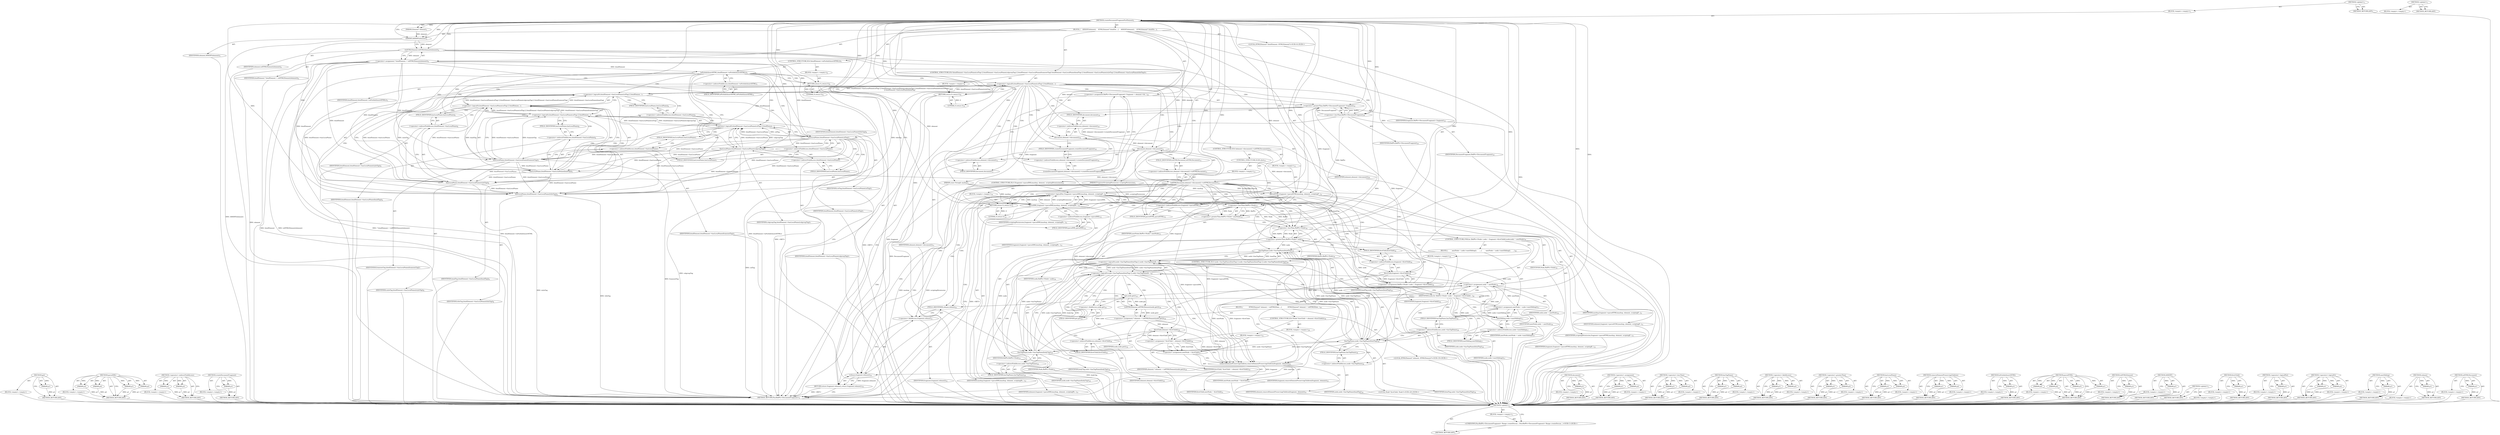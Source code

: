 digraph "&lt;global&gt;" {
vulnerable_300 [label=<(METHOD,get)>];
vulnerable_301 [label=<(PARAM,p1)>];
vulnerable_302 [label=<(BLOCK,&lt;empty&gt;,&lt;empty&gt;)>];
vulnerable_303 [label=<(METHOD_RETURN,ANY)>];
vulnerable_280 [label=<(METHOD,parseXML)>];
vulnerable_281 [label=<(PARAM,p1)>];
vulnerable_282 [label=<(PARAM,p2)>];
vulnerable_283 [label=<(PARAM,p3)>];
vulnerable_284 [label=<(PARAM,p4)>];
vulnerable_285 [label=<(BLOCK,&lt;empty&gt;,&lt;empty&gt;)>];
vulnerable_286 [label=<(METHOD_RETURN,ANY)>];
vulnerable_232 [label=<(METHOD,&lt;operator&gt;.indirectFieldAccess)>];
vulnerable_233 [label=<(PARAM,p1)>];
vulnerable_234 [label=<(PARAM,p2)>];
vulnerable_235 [label=<(BLOCK,&lt;empty&gt;,&lt;empty&gt;)>];
vulnerable_236 [label=<(METHOD_RETURN,ANY)>];
vulnerable_257 [label=<(METHOD,createDocumentFragment)>];
vulnerable_258 [label=<(PARAM,p1)>];
vulnerable_259 [label=<(BLOCK,&lt;empty&gt;,&lt;empty&gt;)>];
vulnerable_260 [label=<(METHOD_RETURN,ANY)>];
vulnerable_6 [label=<(METHOD,&lt;global&gt;)<SUB>1</SUB>>];
vulnerable_7 [label=<(BLOCK,&lt;empty&gt;,&lt;empty&gt;)<SUB>1</SUB>>];
vulnerable_8 [label=<(METHOD,createDocumentFragmentForElement)<SUB>1</SUB>>];
vulnerable_9 [label=<(PARAM,const String&amp; markup)<SUB>1</SUB>>];
vulnerable_10 [label=<(PARAM,Element* element)<SUB>1</SUB>>];
vulnerable_11 [label=<(PARAM,FragmentScriptingPermission scriptingPermission)<SUB>1</SUB>>];
vulnerable_12 [label=<(BLOCK,{
    ASSERT(element);
    HTMLElement* htmlEle...,{
    ASSERT(element);
    HTMLElement* htmlEle...)<SUB>2</SUB>>];
vulnerable_13 [label=<(ASSERT,ASSERT(element))<SUB>3</SUB>>];
vulnerable_14 [label=<(IDENTIFIER,element,ASSERT(element))<SUB>3</SUB>>];
vulnerable_15 [label="<(LOCAL,HTMLElement* htmlElement: HTMLElement*)<SUB>4</SUB>>"];
vulnerable_16 [label=<(&lt;operator&gt;.assignment,* htmlElement = toHTMLElement(element))<SUB>4</SUB>>];
vulnerable_17 [label=<(IDENTIFIER,htmlElement,* htmlElement = toHTMLElement(element))<SUB>4</SUB>>];
vulnerable_18 [label=<(toHTMLElement,toHTMLElement(element))<SUB>4</SUB>>];
vulnerable_19 [label=<(IDENTIFIER,element,toHTMLElement(element))<SUB>4</SUB>>];
vulnerable_20 [label=<(CONTROL_STRUCTURE,IF,if (htmlElement-&gt;ieForbidsInsertHTML()))<SUB>5</SUB>>];
vulnerable_21 [label=<(ieForbidsInsertHTML,htmlElement-&gt;ieForbidsInsertHTML())<SUB>5</SUB>>];
vulnerable_22 [label=<(&lt;operator&gt;.indirectFieldAccess,htmlElement-&gt;ieForbidsInsertHTML)<SUB>5</SUB>>];
vulnerable_23 [label=<(IDENTIFIER,htmlElement,htmlElement-&gt;ieForbidsInsertHTML())<SUB>5</SUB>>];
vulnerable_24 [label=<(FIELD_IDENTIFIER,ieForbidsInsertHTML,ieForbidsInsertHTML)<SUB>5</SUB>>];
vulnerable_25 [label=<(BLOCK,&lt;empty&gt;,&lt;empty&gt;)<SUB>6</SUB>>];
vulnerable_26 [label=<(RETURN,return 0;,return 0;)<SUB>6</SUB>>];
vulnerable_27 [label=<(LITERAL,0,return 0;)<SUB>6</SUB>>];
vulnerable_28 [label=<(CONTROL_STRUCTURE,IF,if (htmlElement-&gt;hasLocalName(colTag) || htmlElement-&gt;hasLocalName(colgroupTag) || htmlElement-&gt;hasLocalName(framesetTag)
| htmlElement-&gt;hasLocalName(headTag) || htmlElement-&gt;hasLocalName(styleTag) || htmlElement-&gt;hasLocalName(titleTag)))<SUB>7</SUB>>];
vulnerable_29 [label=<(&lt;operator&gt;.logicalOr,htmlElement-&gt;hasLocalName(colTag) || htmlElemen...)<SUB>7</SUB>>];
vulnerable_30 [label=<(&lt;operator&gt;.logicalOr,htmlElement-&gt;hasLocalName(colTag) || htmlElemen...)<SUB>7</SUB>>];
vulnerable_31 [label=<(&lt;operator&gt;.logicalOr,htmlElement-&gt;hasLocalName(colTag) || htmlElemen...)<SUB>7</SUB>>];
vulnerable_32 [label=<(&lt;operator&gt;.logicalOr,htmlElement-&gt;hasLocalName(colTag) || htmlElemen...)<SUB>7</SUB>>];
vulnerable_33 [label=<(&lt;operator&gt;.logicalOr,htmlElement-&gt;hasLocalName(colTag) || htmlElemen...)<SUB>7</SUB>>];
vulnerable_34 [label=<(hasLocalName,htmlElement-&gt;hasLocalName(colTag))<SUB>7</SUB>>];
vulnerable_35 [label=<(&lt;operator&gt;.indirectFieldAccess,htmlElement-&gt;hasLocalName)<SUB>7</SUB>>];
vulnerable_36 [label=<(IDENTIFIER,htmlElement,htmlElement-&gt;hasLocalName(colTag))<SUB>7</SUB>>];
vulnerable_37 [label=<(FIELD_IDENTIFIER,hasLocalName,hasLocalName)<SUB>7</SUB>>];
vulnerable_38 [label=<(IDENTIFIER,colTag,htmlElement-&gt;hasLocalName(colTag))<SUB>7</SUB>>];
vulnerable_39 [label=<(hasLocalName,htmlElement-&gt;hasLocalName(colgroupTag))<SUB>7</SUB>>];
vulnerable_40 [label=<(&lt;operator&gt;.indirectFieldAccess,htmlElement-&gt;hasLocalName)<SUB>7</SUB>>];
vulnerable_41 [label=<(IDENTIFIER,htmlElement,htmlElement-&gt;hasLocalName(colgroupTag))<SUB>7</SUB>>];
vulnerable_42 [label=<(FIELD_IDENTIFIER,hasLocalName,hasLocalName)<SUB>7</SUB>>];
vulnerable_43 [label=<(IDENTIFIER,colgroupTag,htmlElement-&gt;hasLocalName(colgroupTag))<SUB>7</SUB>>];
vulnerable_44 [label=<(hasLocalName,htmlElement-&gt;hasLocalName(framesetTag))<SUB>7</SUB>>];
vulnerable_45 [label=<(&lt;operator&gt;.indirectFieldAccess,htmlElement-&gt;hasLocalName)<SUB>7</SUB>>];
vulnerable_46 [label=<(IDENTIFIER,htmlElement,htmlElement-&gt;hasLocalName(framesetTag))<SUB>7</SUB>>];
vulnerable_47 [label=<(FIELD_IDENTIFIER,hasLocalName,hasLocalName)<SUB>7</SUB>>];
vulnerable_48 [label=<(IDENTIFIER,framesetTag,htmlElement-&gt;hasLocalName(framesetTag))<SUB>7</SUB>>];
vulnerable_49 [label=<(hasLocalName,htmlElement-&gt;hasLocalName(headTag))<SUB>8</SUB>>];
vulnerable_50 [label=<(&lt;operator&gt;.indirectFieldAccess,htmlElement-&gt;hasLocalName)<SUB>8</SUB>>];
vulnerable_51 [label=<(IDENTIFIER,htmlElement,htmlElement-&gt;hasLocalName(headTag))<SUB>8</SUB>>];
vulnerable_52 [label=<(FIELD_IDENTIFIER,hasLocalName,hasLocalName)<SUB>8</SUB>>];
vulnerable_53 [label=<(IDENTIFIER,headTag,htmlElement-&gt;hasLocalName(headTag))<SUB>8</SUB>>];
vulnerable_54 [label=<(hasLocalName,htmlElement-&gt;hasLocalName(styleTag))<SUB>8</SUB>>];
vulnerable_55 [label=<(&lt;operator&gt;.indirectFieldAccess,htmlElement-&gt;hasLocalName)<SUB>8</SUB>>];
vulnerable_56 [label=<(IDENTIFIER,htmlElement,htmlElement-&gt;hasLocalName(styleTag))<SUB>8</SUB>>];
vulnerable_57 [label=<(FIELD_IDENTIFIER,hasLocalName,hasLocalName)<SUB>8</SUB>>];
vulnerable_58 [label=<(IDENTIFIER,styleTag,htmlElement-&gt;hasLocalName(styleTag))<SUB>8</SUB>>];
vulnerable_59 [label=<(hasLocalName,htmlElement-&gt;hasLocalName(titleTag))<SUB>8</SUB>>];
vulnerable_60 [label=<(&lt;operator&gt;.indirectFieldAccess,htmlElement-&gt;hasLocalName)<SUB>8</SUB>>];
vulnerable_61 [label=<(IDENTIFIER,htmlElement,htmlElement-&gt;hasLocalName(titleTag))<SUB>8</SUB>>];
vulnerable_62 [label=<(FIELD_IDENTIFIER,hasLocalName,hasLocalName)<SUB>8</SUB>>];
vulnerable_63 [label=<(IDENTIFIER,titleTag,htmlElement-&gt;hasLocalName(titleTag))<SUB>8</SUB>>];
vulnerable_64 [label=<(BLOCK,&lt;empty&gt;,&lt;empty&gt;)<SUB>9</SUB>>];
vulnerable_65 [label=<(RETURN,return 0;,return 0;)<SUB>9</SUB>>];
vulnerable_66 [label=<(LITERAL,0,return 0;)<SUB>9</SUB>>];
vulnerable_67 [label=<(&lt;operator&gt;.assignment,RefPtr&lt;DocumentFragment&gt; fragment = element-&gt;do...)<SUB>10</SUB>>];
vulnerable_68 [label=<(&lt;operator&gt;.greaterThan,RefPtr&lt;DocumentFragment&gt; fragment)<SUB>10</SUB>>];
vulnerable_69 [label=<(&lt;operator&gt;.lessThan,RefPtr&lt;DocumentFragment)<SUB>10</SUB>>];
vulnerable_70 [label=<(IDENTIFIER,RefPtr,RefPtr&lt;DocumentFragment)<SUB>10</SUB>>];
vulnerable_71 [label=<(IDENTIFIER,DocumentFragment,RefPtr&lt;DocumentFragment)<SUB>10</SUB>>];
vulnerable_72 [label=<(IDENTIFIER,fragment,RefPtr&lt;DocumentFragment&gt; fragment)<SUB>10</SUB>>];
vulnerable_73 [label=<(createDocumentFragment,element-&gt;document()-&gt;createDocumentFragment())<SUB>10</SUB>>];
vulnerable_74 [label=<(&lt;operator&gt;.indirectFieldAccess,element-&gt;document()-&gt;createDocumentFragment)<SUB>10</SUB>>];
vulnerable_75 [label=<(document,element-&gt;document())<SUB>10</SUB>>];
vulnerable_76 [label=<(&lt;operator&gt;.indirectFieldAccess,element-&gt;document)<SUB>10</SUB>>];
vulnerable_77 [label=<(IDENTIFIER,element,element-&gt;document())<SUB>10</SUB>>];
vulnerable_78 [label=<(FIELD_IDENTIFIER,document,document)<SUB>10</SUB>>];
vulnerable_79 [label=<(FIELD_IDENTIFIER,createDocumentFragment,createDocumentFragment)<SUB>10</SUB>>];
vulnerable_80 [label=<(CONTROL_STRUCTURE,IF,if (element-&gt;document()-&gt;isHTMLDocument()))<SUB>11</SUB>>];
vulnerable_81 [label=<(isHTMLDocument,element-&gt;document()-&gt;isHTMLDocument())<SUB>11</SUB>>];
vulnerable_82 [label=<(&lt;operator&gt;.indirectFieldAccess,element-&gt;document()-&gt;isHTMLDocument)<SUB>11</SUB>>];
vulnerable_83 [label=<(document,element-&gt;document())<SUB>11</SUB>>];
vulnerable_84 [label=<(&lt;operator&gt;.indirectFieldAccess,element-&gt;document)<SUB>11</SUB>>];
vulnerable_85 [label=<(IDENTIFIER,element,element-&gt;document())<SUB>11</SUB>>];
vulnerable_86 [label=<(FIELD_IDENTIFIER,document,document)<SUB>11</SUB>>];
vulnerable_87 [label=<(FIELD_IDENTIFIER,isHTMLDocument,isHTMLDocument)<SUB>11</SUB>>];
vulnerable_88 [label=<(BLOCK,&lt;empty&gt;,&lt;empty&gt;)<SUB>12</SUB>>];
vulnerable_89 [label=<(parseHTML,fragment-&gt;parseHTML(markup, element, scriptingP...)<SUB>12</SUB>>];
vulnerable_90 [label=<(&lt;operator&gt;.indirectFieldAccess,fragment-&gt;parseHTML)<SUB>12</SUB>>];
vulnerable_91 [label=<(IDENTIFIER,fragment,fragment-&gt;parseHTML(markup, element, scriptingP...)<SUB>12</SUB>>];
vulnerable_92 [label=<(FIELD_IDENTIFIER,parseHTML,parseHTML)<SUB>12</SUB>>];
vulnerable_93 [label=<(IDENTIFIER,markup,fragment-&gt;parseHTML(markup, element, scriptingP...)<SUB>12</SUB>>];
vulnerable_94 [label=<(IDENTIFIER,element,fragment-&gt;parseHTML(markup, element, scriptingP...)<SUB>12</SUB>>];
vulnerable_95 [label=<(IDENTIFIER,scriptingPermission,fragment-&gt;parseHTML(markup, element, scriptingP...)<SUB>12</SUB>>];
vulnerable_96 [label=<(CONTROL_STRUCTURE,ELSE,else)<SUB>13</SUB>>];
vulnerable_97 [label=<(BLOCK,&lt;empty&gt;,&lt;empty&gt;)<SUB>13</SUB>>];
vulnerable_98 [label=<(CONTROL_STRUCTURE,IF,if (!fragment-&gt;parseXML(markup, element, scriptingPermission)))<SUB>13</SUB>>];
vulnerable_99 [label=<(&lt;operator&gt;.logicalNot,!fragment-&gt;parseXML(markup, element, scriptingP...)<SUB>13</SUB>>];
vulnerable_100 [label=<(parseXML,fragment-&gt;parseXML(markup, element, scriptingPe...)<SUB>13</SUB>>];
vulnerable_101 [label=<(&lt;operator&gt;.indirectFieldAccess,fragment-&gt;parseXML)<SUB>13</SUB>>];
vulnerable_102 [label=<(IDENTIFIER,fragment,fragment-&gt;parseXML(markup, element, scriptingPe...)<SUB>13</SUB>>];
vulnerable_103 [label=<(FIELD_IDENTIFIER,parseXML,parseXML)<SUB>13</SUB>>];
vulnerable_104 [label=<(IDENTIFIER,markup,fragment-&gt;parseXML(markup, element, scriptingPe...)<SUB>13</SUB>>];
vulnerable_105 [label=<(IDENTIFIER,element,fragment-&gt;parseXML(markup, element, scriptingPe...)<SUB>13</SUB>>];
vulnerable_106 [label=<(IDENTIFIER,scriptingPermission,fragment-&gt;parseXML(markup, element, scriptingPe...)<SUB>13</SUB>>];
vulnerable_107 [label=<(BLOCK,&lt;empty&gt;,&lt;empty&gt;)<SUB>14</SUB>>];
vulnerable_108 [label=<(RETURN,return 0;,return 0;)<SUB>14</SUB>>];
vulnerable_109 [label=<(LITERAL,0,return 0;)<SUB>14</SUB>>];
vulnerable_110 [label=<(&lt;operator&gt;.greaterThan,RefPtr&lt;Node&gt; nextNode)<SUB>15</SUB>>];
vulnerable_111 [label=<(&lt;operator&gt;.lessThan,RefPtr&lt;Node)<SUB>15</SUB>>];
vulnerable_112 [label=<(IDENTIFIER,RefPtr,RefPtr&lt;Node)<SUB>15</SUB>>];
vulnerable_113 [label=<(IDENTIFIER,Node,RefPtr&lt;Node)<SUB>15</SUB>>];
vulnerable_114 [label=<(IDENTIFIER,nextNode,RefPtr&lt;Node&gt; nextNode)<SUB>15</SUB>>];
vulnerable_115 [label=<(CONTROL_STRUCTURE,FOR,for (RefPtr&lt;Node&gt; node = fragment-&gt;firstChild();node;node = nextNode))<SUB>16</SUB>>];
vulnerable_116 [label=<(BLOCK,&lt;empty&gt;,&lt;empty&gt;)<SUB>16</SUB>>];
vulnerable_117 [label=<(&lt;operator&gt;.assignment,RefPtr&lt;Node&gt; node = fragment-&gt;firstChild())<SUB>16</SUB>>];
vulnerable_118 [label=<(&lt;operator&gt;.greaterThan,RefPtr&lt;Node&gt; node)<SUB>16</SUB>>];
vulnerable_119 [label=<(&lt;operator&gt;.lessThan,RefPtr&lt;Node)<SUB>16</SUB>>];
vulnerable_120 [label=<(IDENTIFIER,RefPtr,RefPtr&lt;Node)<SUB>16</SUB>>];
vulnerable_121 [label=<(IDENTIFIER,Node,RefPtr&lt;Node)<SUB>16</SUB>>];
vulnerable_122 [label=<(IDENTIFIER,node,RefPtr&lt;Node&gt; node)<SUB>16</SUB>>];
vulnerable_123 [label=<(firstChild,fragment-&gt;firstChild())<SUB>16</SUB>>];
vulnerable_124 [label=<(&lt;operator&gt;.indirectFieldAccess,fragment-&gt;firstChild)<SUB>16</SUB>>];
vulnerable_125 [label=<(IDENTIFIER,fragment,fragment-&gt;firstChild())<SUB>16</SUB>>];
vulnerable_126 [label=<(FIELD_IDENTIFIER,firstChild,firstChild)<SUB>16</SUB>>];
vulnerable_127 [label=<(IDENTIFIER,node,for (RefPtr&lt;Node&gt; node = fragment-&gt;firstChild()...)<SUB>16</SUB>>];
vulnerable_128 [label=<(&lt;operator&gt;.assignment,node = nextNode)<SUB>16</SUB>>];
vulnerable_129 [label=<(IDENTIFIER,node,node = nextNode)<SUB>16</SUB>>];
vulnerable_130 [label=<(IDENTIFIER,nextNode,node = nextNode)<SUB>16</SUB>>];
vulnerable_131 [label=<(BLOCK,{
        nextNode = node-&gt;nextSibling();
     ...,{
        nextNode = node-&gt;nextSibling();
     ...)<SUB>16</SUB>>];
vulnerable_132 [label=<(&lt;operator&gt;.assignment,nextNode = node-&gt;nextSibling())<SUB>17</SUB>>];
vulnerable_133 [label=<(IDENTIFIER,nextNode,nextNode = node-&gt;nextSibling())<SUB>17</SUB>>];
vulnerable_134 [label=<(nextSibling,node-&gt;nextSibling())<SUB>17</SUB>>];
vulnerable_135 [label=<(&lt;operator&gt;.indirectFieldAccess,node-&gt;nextSibling)<SUB>17</SUB>>];
vulnerable_136 [label=<(IDENTIFIER,node,node-&gt;nextSibling())<SUB>17</SUB>>];
vulnerable_137 [label=<(FIELD_IDENTIFIER,nextSibling,nextSibling)<SUB>17</SUB>>];
vulnerable_138 [label=<(CONTROL_STRUCTURE,IF,if (node-&gt;hasTagName(htmlTag) || node-&gt;hasTagName(headTag) || node-&gt;hasTagName(bodyTag)))<SUB>18</SUB>>];
vulnerable_139 [label=<(&lt;operator&gt;.logicalOr,node-&gt;hasTagName(htmlTag) || node-&gt;hasTagName(h...)<SUB>18</SUB>>];
vulnerable_140 [label=<(&lt;operator&gt;.logicalOr,node-&gt;hasTagName(htmlTag) || node-&gt;hasTagName(h...)<SUB>18</SUB>>];
vulnerable_141 [label=<(hasTagName,node-&gt;hasTagName(htmlTag))<SUB>18</SUB>>];
vulnerable_142 [label=<(&lt;operator&gt;.indirectFieldAccess,node-&gt;hasTagName)<SUB>18</SUB>>];
vulnerable_143 [label=<(IDENTIFIER,node,node-&gt;hasTagName(htmlTag))<SUB>18</SUB>>];
vulnerable_144 [label=<(FIELD_IDENTIFIER,hasTagName,hasTagName)<SUB>18</SUB>>];
vulnerable_145 [label=<(IDENTIFIER,htmlTag,node-&gt;hasTagName(htmlTag))<SUB>18</SUB>>];
vulnerable_146 [label=<(hasTagName,node-&gt;hasTagName(headTag))<SUB>18</SUB>>];
vulnerable_147 [label=<(&lt;operator&gt;.indirectFieldAccess,node-&gt;hasTagName)<SUB>18</SUB>>];
vulnerable_148 [label=<(IDENTIFIER,node,node-&gt;hasTagName(headTag))<SUB>18</SUB>>];
vulnerable_149 [label=<(FIELD_IDENTIFIER,hasTagName,hasTagName)<SUB>18</SUB>>];
vulnerable_150 [label=<(IDENTIFIER,headTag,node-&gt;hasTagName(headTag))<SUB>18</SUB>>];
vulnerable_151 [label=<(hasTagName,node-&gt;hasTagName(bodyTag))<SUB>18</SUB>>];
vulnerable_152 [label=<(&lt;operator&gt;.indirectFieldAccess,node-&gt;hasTagName)<SUB>18</SUB>>];
vulnerable_153 [label=<(IDENTIFIER,node,node-&gt;hasTagName(bodyTag))<SUB>18</SUB>>];
vulnerable_154 [label=<(FIELD_IDENTIFIER,hasTagName,hasTagName)<SUB>18</SUB>>];
vulnerable_155 [label=<(IDENTIFIER,bodyTag,node-&gt;hasTagName(bodyTag))<SUB>18</SUB>>];
vulnerable_156 [label=<(BLOCK,{
            HTMLElement* element = toHTMLElem...,{
            HTMLElement* element = toHTMLElem...)<SUB>18</SUB>>];
vulnerable_157 [label="<(LOCAL,HTMLElement* element: HTMLElement*)<SUB>19</SUB>>"];
vulnerable_158 [label=<(&lt;operator&gt;.assignment,* element = toHTMLElement(node.get()))<SUB>19</SUB>>];
vulnerable_159 [label=<(IDENTIFIER,element,* element = toHTMLElement(node.get()))<SUB>19</SUB>>];
vulnerable_160 [label=<(toHTMLElement,toHTMLElement(node.get()))<SUB>19</SUB>>];
vulnerable_161 [label=<(get,node.get())<SUB>19</SUB>>];
vulnerable_162 [label=<(&lt;operator&gt;.fieldAccess,node.get)<SUB>19</SUB>>];
vulnerable_163 [label=<(IDENTIFIER,node,node.get())<SUB>19</SUB>>];
vulnerable_164 [label=<(FIELD_IDENTIFIER,get,get)<SUB>19</SUB>>];
vulnerable_165 [label=<(CONTROL_STRUCTURE,IF,if (Node* firstChild = element-&gt;firstChild()))<SUB>20</SUB>>];
vulnerable_166 [label=<(BLOCK,&lt;empty&gt;,&lt;empty&gt;)<SUB>20</SUB>>];
vulnerable_167 [label="<(LOCAL,Node* firstChild: Node*)<SUB>20</SUB>>"];
vulnerable_168 [label=<(&lt;operator&gt;.assignment,* firstChild = element-&gt;firstChild())<SUB>20</SUB>>];
vulnerable_169 [label=<(IDENTIFIER,firstChild,* firstChild = element-&gt;firstChild())<SUB>20</SUB>>];
vulnerable_170 [label=<(firstChild,element-&gt;firstChild())<SUB>20</SUB>>];
vulnerable_171 [label=<(&lt;operator&gt;.indirectFieldAccess,element-&gt;firstChild)<SUB>20</SUB>>];
vulnerable_172 [label=<(IDENTIFIER,element,element-&gt;firstChild())<SUB>20</SUB>>];
vulnerable_173 [label=<(FIELD_IDENTIFIER,firstChild,firstChild)<SUB>20</SUB>>];
vulnerable_174 [label=<(BLOCK,&lt;empty&gt;,&lt;empty&gt;)<SUB>21</SUB>>];
vulnerable_175 [label=<(&lt;operator&gt;.assignment,nextNode = firstChild)<SUB>21</SUB>>];
vulnerable_176 [label=<(IDENTIFIER,nextNode,nextNode = firstChild)<SUB>21</SUB>>];
vulnerable_177 [label=<(IDENTIFIER,firstChild,nextNode = firstChild)<SUB>21</SUB>>];
vulnerable_178 [label=<(removeElementPreservingChildren,removeElementPreservingChildren(fragment, element))<SUB>22</SUB>>];
vulnerable_179 [label=<(IDENTIFIER,fragment,removeElementPreservingChildren(fragment, element))<SUB>22</SUB>>];
vulnerable_180 [label=<(IDENTIFIER,element,removeElementPreservingChildren(fragment, element))<SUB>22</SUB>>];
vulnerable_181 [label=<(RETURN,return fragment.release();,return fragment.release();)<SUB>25</SUB>>];
vulnerable_182 [label=<(release,fragment.release())<SUB>25</SUB>>];
vulnerable_183 [label=<(&lt;operator&gt;.fieldAccess,fragment.release)<SUB>25</SUB>>];
vulnerable_184 [label=<(IDENTIFIER,fragment,fragment.release())<SUB>25</SUB>>];
vulnerable_185 [label=<(FIELD_IDENTIFIER,release,release)<SUB>25</SUB>>];
vulnerable_186 [label=<(METHOD_RETURN,PassRefPtr&lt;DocumentFragment&gt;)<SUB>1</SUB>>];
vulnerable_188 [label=<(METHOD_RETURN,ANY)<SUB>1</SUB>>];
vulnerable_261 [label=<(METHOD,document)>];
vulnerable_262 [label=<(PARAM,p1)>];
vulnerable_263 [label=<(BLOCK,&lt;empty&gt;,&lt;empty&gt;)>];
vulnerable_264 [label=<(METHOD_RETURN,ANY)>];
vulnerable_219 [label=<(METHOD,&lt;operator&gt;.assignment)>];
vulnerable_220 [label=<(PARAM,p1)>];
vulnerable_221 [label=<(PARAM,p2)>];
vulnerable_222 [label=<(BLOCK,&lt;empty&gt;,&lt;empty&gt;)>];
vulnerable_223 [label=<(METHOD_RETURN,ANY)>];
vulnerable_252 [label=<(METHOD,&lt;operator&gt;.lessThan)>];
vulnerable_253 [label=<(PARAM,p1)>];
vulnerable_254 [label=<(PARAM,p2)>];
vulnerable_255 [label=<(BLOCK,&lt;empty&gt;,&lt;empty&gt;)>];
vulnerable_256 [label=<(METHOD_RETURN,ANY)>];
vulnerable_295 [label=<(METHOD,hasTagName)>];
vulnerable_296 [label=<(PARAM,p1)>];
vulnerable_297 [label=<(PARAM,p2)>];
vulnerable_298 [label=<(BLOCK,&lt;empty&gt;,&lt;empty&gt;)>];
vulnerable_299 [label=<(METHOD_RETURN,ANY)>];
vulnerable_304 [label=<(METHOD,&lt;operator&gt;.fieldAccess)>];
vulnerable_305 [label=<(PARAM,p1)>];
vulnerable_306 [label=<(PARAM,p2)>];
vulnerable_307 [label=<(BLOCK,&lt;empty&gt;,&lt;empty&gt;)>];
vulnerable_308 [label=<(METHOD_RETURN,ANY)>];
vulnerable_247 [label=<(METHOD,&lt;operator&gt;.greaterThan)>];
vulnerable_248 [label=<(PARAM,p1)>];
vulnerable_249 [label=<(PARAM,p2)>];
vulnerable_250 [label=<(BLOCK,&lt;empty&gt;,&lt;empty&gt;)>];
vulnerable_251 [label=<(METHOD_RETURN,ANY)>];
vulnerable_242 [label=<(METHOD,hasLocalName)>];
vulnerable_243 [label=<(PARAM,p1)>];
vulnerable_244 [label=<(PARAM,p2)>];
vulnerable_245 [label=<(BLOCK,&lt;empty&gt;,&lt;empty&gt;)>];
vulnerable_246 [label=<(METHOD_RETURN,ANY)>];
vulnerable_309 [label=<(METHOD,removeElementPreservingChildren)>];
vulnerable_310 [label=<(PARAM,p1)>];
vulnerable_311 [label=<(PARAM,p2)>];
vulnerable_312 [label=<(BLOCK,&lt;empty&gt;,&lt;empty&gt;)>];
vulnerable_313 [label=<(METHOD_RETURN,ANY)>];
vulnerable_228 [label=<(METHOD,ieForbidsInsertHTML)>];
vulnerable_229 [label=<(PARAM,p1)>];
vulnerable_230 [label=<(BLOCK,&lt;empty&gt;,&lt;empty&gt;)>];
vulnerable_231 [label=<(METHOD_RETURN,ANY)>];
vulnerable_269 [label=<(METHOD,parseHTML)>];
vulnerable_270 [label=<(PARAM,p1)>];
vulnerable_271 [label=<(PARAM,p2)>];
vulnerable_272 [label=<(PARAM,p3)>];
vulnerable_273 [label=<(PARAM,p4)>];
vulnerable_274 [label=<(BLOCK,&lt;empty&gt;,&lt;empty&gt;)>];
vulnerable_275 [label=<(METHOD_RETURN,ANY)>];
vulnerable_224 [label=<(METHOD,toHTMLElement)>];
vulnerable_225 [label=<(PARAM,p1)>];
vulnerable_226 [label=<(BLOCK,&lt;empty&gt;,&lt;empty&gt;)>];
vulnerable_227 [label=<(METHOD_RETURN,ANY)>];
vulnerable_215 [label=<(METHOD,ASSERT)>];
vulnerable_216 [label=<(PARAM,p1)>];
vulnerable_217 [label=<(BLOCK,&lt;empty&gt;,&lt;empty&gt;)>];
vulnerable_218 [label=<(METHOD_RETURN,ANY)>];
vulnerable_209 [label=<(METHOD,&lt;global&gt;)<SUB>1</SUB>>];
vulnerable_210 [label=<(BLOCK,&lt;empty&gt;,&lt;empty&gt;)>];
vulnerable_211 [label=<(METHOD_RETURN,ANY)>];
vulnerable_287 [label=<(METHOD,firstChild)>];
vulnerable_288 [label=<(PARAM,p1)>];
vulnerable_289 [label=<(BLOCK,&lt;empty&gt;,&lt;empty&gt;)>];
vulnerable_290 [label=<(METHOD_RETURN,ANY)>];
vulnerable_276 [label=<(METHOD,&lt;operator&gt;.logicalNot)>];
vulnerable_277 [label=<(PARAM,p1)>];
vulnerable_278 [label=<(BLOCK,&lt;empty&gt;,&lt;empty&gt;)>];
vulnerable_279 [label=<(METHOD_RETURN,ANY)>];
vulnerable_237 [label=<(METHOD,&lt;operator&gt;.logicalOr)>];
vulnerable_238 [label=<(PARAM,p1)>];
vulnerable_239 [label=<(PARAM,p2)>];
vulnerable_240 [label=<(BLOCK,&lt;empty&gt;,&lt;empty&gt;)>];
vulnerable_241 [label=<(METHOD_RETURN,ANY)>];
vulnerable_291 [label=<(METHOD,nextSibling)>];
vulnerable_292 [label=<(PARAM,p1)>];
vulnerable_293 [label=<(BLOCK,&lt;empty&gt;,&lt;empty&gt;)>];
vulnerable_294 [label=<(METHOD_RETURN,ANY)>];
vulnerable_314 [label=<(METHOD,release)>];
vulnerable_315 [label=<(PARAM,p1)>];
vulnerable_316 [label=<(BLOCK,&lt;empty&gt;,&lt;empty&gt;)>];
vulnerable_317 [label=<(METHOD_RETURN,ANY)>];
vulnerable_265 [label=<(METHOD,isHTMLDocument)>];
vulnerable_266 [label=<(PARAM,p1)>];
vulnerable_267 [label=<(BLOCK,&lt;empty&gt;,&lt;empty&gt;)>];
vulnerable_268 [label=<(METHOD_RETURN,ANY)>];
fixed_6 [label=<(METHOD,&lt;global&gt;)<SUB>1</SUB>>];
fixed_7 [label=<(BLOCK,&lt;empty&gt;,&lt;empty&gt;)<SUB>1</SUB>>];
fixed_8 [label="<(UNKNOWN,PassRefPtr&lt;DocumentFragment&gt; Range::createDocum...,PassRefPtr&lt;DocumentFragment&gt; Range::createDocum...)<SUB>1</SUB>>"];
fixed_9 [label=<(METHOD_RETURN,ANY)<SUB>1</SUB>>];
fixed_14 [label=<(METHOD,&lt;global&gt;)<SUB>1</SUB>>];
fixed_15 [label=<(BLOCK,&lt;empty&gt;,&lt;empty&gt;)>];
fixed_16 [label=<(METHOD_RETURN,ANY)>];
vulnerable_300 -> vulnerable_301  [key=0, label="AST: "];
vulnerable_300 -> vulnerable_301  [key=1, label="DDG: "];
vulnerable_300 -> vulnerable_302  [key=0, label="AST: "];
vulnerable_300 -> vulnerable_303  [key=0, label="AST: "];
vulnerable_300 -> vulnerable_303  [key=1, label="CFG: "];
vulnerable_301 -> vulnerable_303  [key=0, label="DDG: p1"];
vulnerable_302 -> fixed_6  [key=0];
vulnerable_303 -> fixed_6  [key=0];
vulnerable_280 -> vulnerable_281  [key=0, label="AST: "];
vulnerable_280 -> vulnerable_281  [key=1, label="DDG: "];
vulnerable_280 -> vulnerable_285  [key=0, label="AST: "];
vulnerable_280 -> vulnerable_282  [key=0, label="AST: "];
vulnerable_280 -> vulnerable_282  [key=1, label="DDG: "];
vulnerable_280 -> vulnerable_286  [key=0, label="AST: "];
vulnerable_280 -> vulnerable_286  [key=1, label="CFG: "];
vulnerable_280 -> vulnerable_283  [key=0, label="AST: "];
vulnerable_280 -> vulnerable_283  [key=1, label="DDG: "];
vulnerable_280 -> vulnerable_284  [key=0, label="AST: "];
vulnerable_280 -> vulnerable_284  [key=1, label="DDG: "];
vulnerable_281 -> vulnerable_286  [key=0, label="DDG: p1"];
vulnerable_282 -> vulnerable_286  [key=0, label="DDG: p2"];
vulnerable_283 -> vulnerable_286  [key=0, label="DDG: p3"];
vulnerable_284 -> vulnerable_286  [key=0, label="DDG: p4"];
vulnerable_285 -> fixed_6  [key=0];
vulnerable_286 -> fixed_6  [key=0];
vulnerable_232 -> vulnerable_233  [key=0, label="AST: "];
vulnerable_232 -> vulnerable_233  [key=1, label="DDG: "];
vulnerable_232 -> vulnerable_235  [key=0, label="AST: "];
vulnerable_232 -> vulnerable_234  [key=0, label="AST: "];
vulnerable_232 -> vulnerable_234  [key=1, label="DDG: "];
vulnerable_232 -> vulnerable_236  [key=0, label="AST: "];
vulnerable_232 -> vulnerable_236  [key=1, label="CFG: "];
vulnerable_233 -> vulnerable_236  [key=0, label="DDG: p1"];
vulnerable_234 -> vulnerable_236  [key=0, label="DDG: p2"];
vulnerable_235 -> fixed_6  [key=0];
vulnerable_236 -> fixed_6  [key=0];
vulnerable_257 -> vulnerable_258  [key=0, label="AST: "];
vulnerable_257 -> vulnerable_258  [key=1, label="DDG: "];
vulnerable_257 -> vulnerable_259  [key=0, label="AST: "];
vulnerable_257 -> vulnerable_260  [key=0, label="AST: "];
vulnerable_257 -> vulnerable_260  [key=1, label="CFG: "];
vulnerable_258 -> vulnerable_260  [key=0, label="DDG: p1"];
vulnerable_259 -> fixed_6  [key=0];
vulnerable_260 -> fixed_6  [key=0];
vulnerable_6 -> vulnerable_7  [key=0, label="AST: "];
vulnerable_6 -> vulnerable_188  [key=0, label="AST: "];
vulnerable_6 -> vulnerable_188  [key=1, label="CFG: "];
vulnerable_7 -> vulnerable_8  [key=0, label="AST: "];
vulnerable_8 -> vulnerable_9  [key=0, label="AST: "];
vulnerable_8 -> vulnerable_9  [key=1, label="DDG: "];
vulnerable_8 -> vulnerable_10  [key=0, label="AST: "];
vulnerable_8 -> vulnerable_10  [key=1, label="DDG: "];
vulnerable_8 -> vulnerable_11  [key=0, label="AST: "];
vulnerable_8 -> vulnerable_11  [key=1, label="DDG: "];
vulnerable_8 -> vulnerable_12  [key=0, label="AST: "];
vulnerable_8 -> vulnerable_186  [key=0, label="AST: "];
vulnerable_8 -> vulnerable_13  [key=0, label="CFG: "];
vulnerable_8 -> vulnerable_13  [key=1, label="DDG: "];
vulnerable_8 -> vulnerable_110  [key=0, label="DDG: "];
vulnerable_8 -> vulnerable_127  [key=0, label="DDG: "];
vulnerable_8 -> vulnerable_128  [key=0, label="DDG: "];
vulnerable_8 -> vulnerable_18  [key=0, label="DDG: "];
vulnerable_8 -> vulnerable_26  [key=0, label="DDG: "];
vulnerable_8 -> vulnerable_65  [key=0, label="DDG: "];
vulnerable_8 -> vulnerable_68  [key=0, label="DDG: "];
vulnerable_8 -> vulnerable_111  [key=0, label="DDG: "];
vulnerable_8 -> vulnerable_27  [key=0, label="DDG: "];
vulnerable_8 -> vulnerable_59  [key=0, label="DDG: "];
vulnerable_8 -> vulnerable_66  [key=0, label="DDG: "];
vulnerable_8 -> vulnerable_69  [key=0, label="DDG: "];
vulnerable_8 -> vulnerable_89  [key=0, label="DDG: "];
vulnerable_8 -> vulnerable_54  [key=0, label="DDG: "];
vulnerable_8 -> vulnerable_118  [key=0, label="DDG: "];
vulnerable_8 -> vulnerable_49  [key=0, label="DDG: "];
vulnerable_8 -> vulnerable_108  [key=0, label="DDG: "];
vulnerable_8 -> vulnerable_119  [key=0, label="DDG: "];
vulnerable_8 -> vulnerable_151  [key=0, label="DDG: "];
vulnerable_8 -> vulnerable_178  [key=0, label="DDG: "];
vulnerable_8 -> vulnerable_44  [key=0, label="DDG: "];
vulnerable_8 -> vulnerable_100  [key=0, label="DDG: "];
vulnerable_8 -> vulnerable_109  [key=0, label="DDG: "];
vulnerable_8 -> vulnerable_141  [key=0, label="DDG: "];
vulnerable_8 -> vulnerable_146  [key=0, label="DDG: "];
vulnerable_8 -> vulnerable_175  [key=0, label="DDG: "];
vulnerable_8 -> vulnerable_34  [key=0, label="DDG: "];
vulnerable_8 -> vulnerable_39  [key=0, label="DDG: "];
vulnerable_9 -> vulnerable_186  [key=0, label="DDG: markup"];
vulnerable_9 -> vulnerable_89  [key=0, label="DDG: markup"];
vulnerable_9 -> vulnerable_100  [key=0, label="DDG: markup"];
vulnerable_10 -> vulnerable_13  [key=0, label="DDG: element"];
vulnerable_11 -> vulnerable_186  [key=0, label="DDG: scriptingPermission"];
vulnerable_11 -> vulnerable_89  [key=0, label="DDG: scriptingPermission"];
vulnerable_11 -> vulnerable_100  [key=0, label="DDG: scriptingPermission"];
vulnerable_12 -> vulnerable_13  [key=0, label="AST: "];
vulnerable_12 -> vulnerable_15  [key=0, label="AST: "];
vulnerable_12 -> vulnerable_16  [key=0, label="AST: "];
vulnerable_12 -> vulnerable_20  [key=0, label="AST: "];
vulnerable_12 -> vulnerable_28  [key=0, label="AST: "];
vulnerable_12 -> vulnerable_67  [key=0, label="AST: "];
vulnerable_12 -> vulnerable_80  [key=0, label="AST: "];
vulnerable_12 -> vulnerable_110  [key=0, label="AST: "];
vulnerable_12 -> vulnerable_115  [key=0, label="AST: "];
vulnerable_12 -> vulnerable_181  [key=0, label="AST: "];
vulnerable_13 -> vulnerable_14  [key=0, label="AST: "];
vulnerable_13 -> vulnerable_18  [key=0, label="CFG: "];
vulnerable_13 -> vulnerable_18  [key=1, label="DDG: element"];
vulnerable_13 -> vulnerable_186  [key=0, label="DDG: ASSERT(element)"];
vulnerable_14 -> fixed_6  [key=0];
vulnerable_15 -> fixed_6  [key=0];
vulnerable_16 -> vulnerable_17  [key=0, label="AST: "];
vulnerable_16 -> vulnerable_18  [key=0, label="AST: "];
vulnerable_16 -> vulnerable_24  [key=0, label="CFG: "];
vulnerable_16 -> vulnerable_186  [key=0, label="DDG: htmlElement"];
vulnerable_16 -> vulnerable_186  [key=1, label="DDG: toHTMLElement(element)"];
vulnerable_16 -> vulnerable_186  [key=2, label="DDG: * htmlElement = toHTMLElement(element)"];
vulnerable_16 -> vulnerable_21  [key=0, label="DDG: htmlElement"];
vulnerable_16 -> vulnerable_59  [key=0, label="DDG: htmlElement"];
vulnerable_16 -> vulnerable_54  [key=0, label="DDG: htmlElement"];
vulnerable_16 -> vulnerable_49  [key=0, label="DDG: htmlElement"];
vulnerable_16 -> vulnerable_44  [key=0, label="DDG: htmlElement"];
vulnerable_16 -> vulnerable_34  [key=0, label="DDG: htmlElement"];
vulnerable_16 -> vulnerable_39  [key=0, label="DDG: htmlElement"];
vulnerable_17 -> fixed_6  [key=0];
vulnerable_18 -> vulnerable_19  [key=0, label="AST: "];
vulnerable_18 -> vulnerable_16  [key=0, label="CFG: "];
vulnerable_18 -> vulnerable_16  [key=1, label="DDG: element"];
vulnerable_18 -> vulnerable_186  [key=0, label="DDG: element"];
vulnerable_18 -> vulnerable_89  [key=0, label="DDG: element"];
vulnerable_18 -> vulnerable_75  [key=0, label="DDG: element"];
vulnerable_18 -> vulnerable_83  [key=0, label="DDG: element"];
vulnerable_18 -> vulnerable_100  [key=0, label="DDG: element"];
vulnerable_19 -> fixed_6  [key=0];
vulnerable_20 -> vulnerable_21  [key=0, label="AST: "];
vulnerable_20 -> vulnerable_25  [key=0, label="AST: "];
vulnerable_21 -> vulnerable_22  [key=0, label="AST: "];
vulnerable_21 -> vulnerable_26  [key=0, label="CFG: "];
vulnerable_21 -> vulnerable_26  [key=1, label="CDG: "];
vulnerable_21 -> vulnerable_37  [key=0, label="CFG: "];
vulnerable_21 -> vulnerable_37  [key=1, label="CDG: "];
vulnerable_21 -> vulnerable_186  [key=0, label="DDG: htmlElement-&gt;ieForbidsInsertHTML"];
vulnerable_21 -> vulnerable_186  [key=1, label="DDG: htmlElement-&gt;ieForbidsInsertHTML()"];
vulnerable_21 -> vulnerable_30  [key=0, label="CDG: "];
vulnerable_21 -> vulnerable_34  [key=0, label="CDG: "];
vulnerable_21 -> vulnerable_35  [key=0, label="CDG: "];
vulnerable_21 -> vulnerable_33  [key=0, label="CDG: "];
vulnerable_21 -> vulnerable_32  [key=0, label="CDG: "];
vulnerable_21 -> vulnerable_29  [key=0, label="CDG: "];
vulnerable_21 -> vulnerable_31  [key=0, label="CDG: "];
vulnerable_22 -> vulnerable_23  [key=0, label="AST: "];
vulnerable_22 -> vulnerable_24  [key=0, label="AST: "];
vulnerable_22 -> vulnerable_21  [key=0, label="CFG: "];
vulnerable_23 -> fixed_6  [key=0];
vulnerable_24 -> vulnerable_22  [key=0, label="CFG: "];
vulnerable_25 -> vulnerable_26  [key=0, label="AST: "];
vulnerable_26 -> vulnerable_27  [key=0, label="AST: "];
vulnerable_26 -> vulnerable_186  [key=0, label="CFG: "];
vulnerable_26 -> vulnerable_186  [key=1, label="DDG: &lt;RET&gt;"];
vulnerable_27 -> vulnerable_26  [key=0, label="DDG: 0"];
vulnerable_28 -> vulnerable_29  [key=0, label="AST: "];
vulnerable_28 -> vulnerable_64  [key=0, label="AST: "];
vulnerable_29 -> vulnerable_30  [key=0, label="AST: "];
vulnerable_29 -> vulnerable_59  [key=0, label="AST: "];
vulnerable_29 -> vulnerable_65  [key=0, label="CFG: "];
vulnerable_29 -> vulnerable_65  [key=1, label="CDG: "];
vulnerable_29 -> vulnerable_69  [key=0, label="CFG: "];
vulnerable_29 -> vulnerable_69  [key=1, label="CDG: "];
vulnerable_29 -> vulnerable_68  [key=0, label="CDG: "];
vulnerable_29 -> vulnerable_73  [key=0, label="CDG: "];
vulnerable_29 -> vulnerable_75  [key=0, label="CDG: "];
vulnerable_29 -> vulnerable_81  [key=0, label="CDG: "];
vulnerable_29 -> vulnerable_84  [key=0, label="CDG: "];
vulnerable_29 -> vulnerable_67  [key=0, label="CDG: "];
vulnerable_29 -> vulnerable_74  [key=0, label="CDG: "];
vulnerable_29 -> vulnerable_76  [key=0, label="CDG: "];
vulnerable_29 -> vulnerable_87  [key=0, label="CDG: "];
vulnerable_29 -> vulnerable_79  [key=0, label="CDG: "];
vulnerable_29 -> vulnerable_86  [key=0, label="CDG: "];
vulnerable_29 -> vulnerable_82  [key=0, label="CDG: "];
vulnerable_29 -> vulnerable_83  [key=0, label="CDG: "];
vulnerable_29 -> vulnerable_78  [key=0, label="CDG: "];
vulnerable_30 -> vulnerable_31  [key=0, label="AST: "];
vulnerable_30 -> vulnerable_54  [key=0, label="AST: "];
vulnerable_30 -> vulnerable_29  [key=0, label="CFG: "];
vulnerable_30 -> vulnerable_29  [key=1, label="DDG: htmlElement-&gt;hasLocalName(colTag) || htmlElement-&gt;hasLocalName(colgroupTag) || htmlElement-&gt;hasLocalName(framesetTag)
        || htmlElement-&gt;hasLocalName(headTag)"];
vulnerable_30 -> vulnerable_29  [key=2, label="DDG: htmlElement-&gt;hasLocalName(styleTag)"];
vulnerable_30 -> vulnerable_62  [key=0, label="CFG: "];
vulnerable_30 -> vulnerable_62  [key=1, label="CDG: "];
vulnerable_30 -> vulnerable_60  [key=0, label="CDG: "];
vulnerable_30 -> vulnerable_59  [key=0, label="CDG: "];
vulnerable_31 -> vulnerable_32  [key=0, label="AST: "];
vulnerable_31 -> vulnerable_49  [key=0, label="AST: "];
vulnerable_31 -> vulnerable_30  [key=0, label="CFG: "];
vulnerable_31 -> vulnerable_30  [key=1, label="DDG: htmlElement-&gt;hasLocalName(colTag) || htmlElement-&gt;hasLocalName(colgroupTag) || htmlElement-&gt;hasLocalName(framesetTag)"];
vulnerable_31 -> vulnerable_30  [key=2, label="DDG: htmlElement-&gt;hasLocalName(headTag)"];
vulnerable_31 -> vulnerable_57  [key=0, label="CFG: "];
vulnerable_31 -> vulnerable_57  [key=1, label="CDG: "];
vulnerable_31 -> vulnerable_54  [key=0, label="CDG: "];
vulnerable_31 -> vulnerable_55  [key=0, label="CDG: "];
vulnerable_32 -> vulnerable_33  [key=0, label="AST: "];
vulnerable_32 -> vulnerable_44  [key=0, label="AST: "];
vulnerable_32 -> vulnerable_31  [key=0, label="CFG: "];
vulnerable_32 -> vulnerable_31  [key=1, label="DDG: htmlElement-&gt;hasLocalName(colTag) || htmlElement-&gt;hasLocalName(colgroupTag)"];
vulnerable_32 -> vulnerable_31  [key=2, label="DDG: htmlElement-&gt;hasLocalName(framesetTag)"];
vulnerable_32 -> vulnerable_52  [key=0, label="CFG: "];
vulnerable_32 -> vulnerable_52  [key=1, label="CDG: "];
vulnerable_32 -> vulnerable_50  [key=0, label="CDG: "];
vulnerable_32 -> vulnerable_49  [key=0, label="CDG: "];
vulnerable_33 -> vulnerable_34  [key=0, label="AST: "];
vulnerable_33 -> vulnerable_39  [key=0, label="AST: "];
vulnerable_33 -> vulnerable_32  [key=0, label="CFG: "];
vulnerable_33 -> vulnerable_32  [key=1, label="DDG: htmlElement-&gt;hasLocalName(colTag)"];
vulnerable_33 -> vulnerable_32  [key=2, label="DDG: htmlElement-&gt;hasLocalName(colgroupTag)"];
vulnerable_33 -> vulnerable_47  [key=0, label="CFG: "];
vulnerable_33 -> vulnerable_47  [key=1, label="CDG: "];
vulnerable_33 -> vulnerable_44  [key=0, label="CDG: "];
vulnerable_33 -> vulnerable_45  [key=0, label="CDG: "];
vulnerable_34 -> vulnerable_35  [key=0, label="AST: "];
vulnerable_34 -> vulnerable_38  [key=0, label="AST: "];
vulnerable_34 -> vulnerable_33  [key=0, label="CFG: "];
vulnerable_34 -> vulnerable_33  [key=1, label="DDG: htmlElement-&gt;hasLocalName"];
vulnerable_34 -> vulnerable_33  [key=2, label="DDG: colTag"];
vulnerable_34 -> vulnerable_42  [key=0, label="CFG: "];
vulnerable_34 -> vulnerable_42  [key=1, label="CDG: "];
vulnerable_34 -> vulnerable_186  [key=0, label="DDG: colTag"];
vulnerable_34 -> vulnerable_59  [key=0, label="DDG: htmlElement-&gt;hasLocalName"];
vulnerable_34 -> vulnerable_54  [key=0, label="DDG: htmlElement-&gt;hasLocalName"];
vulnerable_34 -> vulnerable_49  [key=0, label="DDG: htmlElement-&gt;hasLocalName"];
vulnerable_34 -> vulnerable_44  [key=0, label="DDG: htmlElement-&gt;hasLocalName"];
vulnerable_34 -> vulnerable_39  [key=0, label="DDG: htmlElement-&gt;hasLocalName"];
vulnerable_34 -> vulnerable_39  [key=1, label="CDG: "];
vulnerable_34 -> vulnerable_40  [key=0, label="CDG: "];
vulnerable_35 -> vulnerable_36  [key=0, label="AST: "];
vulnerable_35 -> vulnerable_37  [key=0, label="AST: "];
vulnerable_35 -> vulnerable_34  [key=0, label="CFG: "];
vulnerable_36 -> fixed_6  [key=0];
vulnerable_37 -> vulnerable_35  [key=0, label="CFG: "];
vulnerable_38 -> fixed_6  [key=0];
vulnerable_39 -> vulnerable_40  [key=0, label="AST: "];
vulnerable_39 -> vulnerable_43  [key=0, label="AST: "];
vulnerable_39 -> vulnerable_33  [key=0, label="CFG: "];
vulnerable_39 -> vulnerable_33  [key=1, label="DDG: htmlElement-&gt;hasLocalName"];
vulnerable_39 -> vulnerable_33  [key=2, label="DDG: colgroupTag"];
vulnerable_39 -> vulnerable_186  [key=0, label="DDG: colgroupTag"];
vulnerable_39 -> vulnerable_59  [key=0, label="DDG: htmlElement-&gt;hasLocalName"];
vulnerable_39 -> vulnerable_54  [key=0, label="DDG: htmlElement-&gt;hasLocalName"];
vulnerable_39 -> vulnerable_49  [key=0, label="DDG: htmlElement-&gt;hasLocalName"];
vulnerable_39 -> vulnerable_44  [key=0, label="DDG: htmlElement-&gt;hasLocalName"];
vulnerable_40 -> vulnerable_41  [key=0, label="AST: "];
vulnerable_40 -> vulnerable_42  [key=0, label="AST: "];
vulnerable_40 -> vulnerable_39  [key=0, label="CFG: "];
vulnerable_41 -> fixed_6  [key=0];
vulnerable_42 -> vulnerable_40  [key=0, label="CFG: "];
vulnerable_43 -> fixed_6  [key=0];
vulnerable_44 -> vulnerable_45  [key=0, label="AST: "];
vulnerable_44 -> vulnerable_48  [key=0, label="AST: "];
vulnerable_44 -> vulnerable_32  [key=0, label="CFG: "];
vulnerable_44 -> vulnerable_32  [key=1, label="DDG: htmlElement-&gt;hasLocalName"];
vulnerable_44 -> vulnerable_32  [key=2, label="DDG: framesetTag"];
vulnerable_44 -> vulnerable_186  [key=0, label="DDG: framesetTag"];
vulnerable_44 -> vulnerable_59  [key=0, label="DDG: htmlElement-&gt;hasLocalName"];
vulnerable_44 -> vulnerable_54  [key=0, label="DDG: htmlElement-&gt;hasLocalName"];
vulnerable_44 -> vulnerable_49  [key=0, label="DDG: htmlElement-&gt;hasLocalName"];
vulnerable_45 -> vulnerable_46  [key=0, label="AST: "];
vulnerable_45 -> vulnerable_47  [key=0, label="AST: "];
vulnerable_45 -> vulnerable_44  [key=0, label="CFG: "];
vulnerable_46 -> fixed_6  [key=0];
vulnerable_47 -> vulnerable_45  [key=0, label="CFG: "];
vulnerable_48 -> fixed_6  [key=0];
vulnerable_49 -> vulnerable_50  [key=0, label="AST: "];
vulnerable_49 -> vulnerable_53  [key=0, label="AST: "];
vulnerable_49 -> vulnerable_31  [key=0, label="CFG: "];
vulnerable_49 -> vulnerable_31  [key=1, label="DDG: htmlElement-&gt;hasLocalName"];
vulnerable_49 -> vulnerable_31  [key=2, label="DDG: headTag"];
vulnerable_49 -> vulnerable_59  [key=0, label="DDG: htmlElement-&gt;hasLocalName"];
vulnerable_49 -> vulnerable_54  [key=0, label="DDG: htmlElement-&gt;hasLocalName"];
vulnerable_49 -> vulnerable_146  [key=0, label="DDG: headTag"];
vulnerable_50 -> vulnerable_51  [key=0, label="AST: "];
vulnerable_50 -> vulnerable_52  [key=0, label="AST: "];
vulnerable_50 -> vulnerable_49  [key=0, label="CFG: "];
vulnerable_51 -> fixed_6  [key=0];
vulnerable_52 -> vulnerable_50  [key=0, label="CFG: "];
vulnerable_53 -> fixed_6  [key=0];
vulnerable_54 -> vulnerable_55  [key=0, label="AST: "];
vulnerable_54 -> vulnerable_58  [key=0, label="AST: "];
vulnerable_54 -> vulnerable_30  [key=0, label="CFG: "];
vulnerable_54 -> vulnerable_30  [key=1, label="DDG: htmlElement-&gt;hasLocalName"];
vulnerable_54 -> vulnerable_30  [key=2, label="DDG: styleTag"];
vulnerable_54 -> vulnerable_186  [key=0, label="DDG: styleTag"];
vulnerable_54 -> vulnerable_59  [key=0, label="DDG: htmlElement-&gt;hasLocalName"];
vulnerable_55 -> vulnerable_56  [key=0, label="AST: "];
vulnerable_55 -> vulnerable_57  [key=0, label="AST: "];
vulnerable_55 -> vulnerable_54  [key=0, label="CFG: "];
vulnerable_56 -> fixed_6  [key=0];
vulnerable_57 -> vulnerable_55  [key=0, label="CFG: "];
vulnerable_58 -> fixed_6  [key=0];
vulnerable_59 -> vulnerable_60  [key=0, label="AST: "];
vulnerable_59 -> vulnerable_63  [key=0, label="AST: "];
vulnerable_59 -> vulnerable_29  [key=0, label="CFG: "];
vulnerable_59 -> vulnerable_29  [key=1, label="DDG: htmlElement-&gt;hasLocalName"];
vulnerable_59 -> vulnerable_29  [key=2, label="DDG: titleTag"];
vulnerable_59 -> vulnerable_186  [key=0, label="DDG: titleTag"];
vulnerable_60 -> vulnerable_61  [key=0, label="AST: "];
vulnerable_60 -> vulnerable_62  [key=0, label="AST: "];
vulnerable_60 -> vulnerable_59  [key=0, label="CFG: "];
vulnerable_61 -> fixed_6  [key=0];
vulnerable_62 -> vulnerable_60  [key=0, label="CFG: "];
vulnerable_63 -> fixed_6  [key=0];
vulnerable_64 -> vulnerable_65  [key=0, label="AST: "];
vulnerable_65 -> vulnerable_66  [key=0, label="AST: "];
vulnerable_65 -> vulnerable_186  [key=0, label="CFG: "];
vulnerable_65 -> vulnerable_186  [key=1, label="DDG: &lt;RET&gt;"];
vulnerable_66 -> vulnerable_65  [key=0, label="DDG: 0"];
vulnerable_67 -> vulnerable_68  [key=0, label="AST: "];
vulnerable_67 -> vulnerable_73  [key=0, label="AST: "];
vulnerable_67 -> vulnerable_86  [key=0, label="CFG: "];
vulnerable_68 -> vulnerable_69  [key=0, label="AST: "];
vulnerable_68 -> vulnerable_72  [key=0, label="AST: "];
vulnerable_68 -> vulnerable_78  [key=0, label="CFG: "];
vulnerable_68 -> vulnerable_182  [key=0, label="DDG: fragment"];
vulnerable_68 -> vulnerable_89  [key=0, label="DDG: fragment"];
vulnerable_68 -> vulnerable_123  [key=0, label="DDG: fragment"];
vulnerable_68 -> vulnerable_178  [key=0, label="DDG: fragment"];
vulnerable_68 -> vulnerable_100  [key=0, label="DDG: fragment"];
vulnerable_69 -> vulnerable_70  [key=0, label="AST: "];
vulnerable_69 -> vulnerable_71  [key=0, label="AST: "];
vulnerable_69 -> vulnerable_68  [key=0, label="CFG: "];
vulnerable_69 -> vulnerable_68  [key=1, label="DDG: RefPtr"];
vulnerable_69 -> vulnerable_68  [key=2, label="DDG: DocumentFragment"];
vulnerable_69 -> vulnerable_186  [key=0, label="DDG: DocumentFragment"];
vulnerable_69 -> vulnerable_111  [key=0, label="DDG: RefPtr"];
vulnerable_70 -> fixed_6  [key=0];
vulnerable_71 -> fixed_6  [key=0];
vulnerable_72 -> fixed_6  [key=0];
vulnerable_73 -> vulnerable_74  [key=0, label="AST: "];
vulnerable_73 -> vulnerable_67  [key=0, label="CFG: "];
vulnerable_73 -> vulnerable_67  [key=1, label="DDG: element-&gt;document()-&gt;createDocumentFragment"];
vulnerable_74 -> vulnerable_75  [key=0, label="AST: "];
vulnerable_74 -> vulnerable_79  [key=0, label="AST: "];
vulnerable_74 -> vulnerable_73  [key=0, label="CFG: "];
vulnerable_75 -> vulnerable_76  [key=0, label="AST: "];
vulnerable_75 -> vulnerable_79  [key=0, label="CFG: "];
vulnerable_75 -> vulnerable_83  [key=0, label="DDG: element-&gt;document"];
vulnerable_76 -> vulnerable_77  [key=0, label="AST: "];
vulnerable_76 -> vulnerable_78  [key=0, label="AST: "];
vulnerable_76 -> vulnerable_75  [key=0, label="CFG: "];
vulnerable_77 -> fixed_6  [key=0];
vulnerable_78 -> vulnerable_76  [key=0, label="CFG: "];
vulnerable_79 -> vulnerable_74  [key=0, label="CFG: "];
vulnerable_80 -> vulnerable_81  [key=0, label="AST: "];
vulnerable_80 -> vulnerable_88  [key=0, label="AST: "];
vulnerable_80 -> vulnerable_96  [key=0, label="AST: "];
vulnerable_81 -> vulnerable_82  [key=0, label="AST: "];
vulnerable_81 -> vulnerable_92  [key=0, label="CFG: "];
vulnerable_81 -> vulnerable_92  [key=1, label="CDG: "];
vulnerable_81 -> vulnerable_103  [key=0, label="CFG: "];
vulnerable_81 -> vulnerable_103  [key=1, label="CDG: "];
vulnerable_81 -> vulnerable_185  [key=0, label="CDG: "];
vulnerable_81 -> vulnerable_119  [key=0, label="CDG: "];
vulnerable_81 -> vulnerable_181  [key=0, label="CDG: "];
vulnerable_81 -> vulnerable_101  [key=0, label="CDG: "];
vulnerable_81 -> vulnerable_90  [key=0, label="CDG: "];
vulnerable_81 -> vulnerable_118  [key=0, label="CDG: "];
vulnerable_81 -> vulnerable_100  [key=0, label="CDG: "];
vulnerable_81 -> vulnerable_182  [key=0, label="CDG: "];
vulnerable_81 -> vulnerable_127  [key=0, label="CDG: "];
vulnerable_81 -> vulnerable_111  [key=0, label="CDG: "];
vulnerable_81 -> vulnerable_183  [key=0, label="CDG: "];
vulnerable_81 -> vulnerable_89  [key=0, label="CDG: "];
vulnerable_81 -> vulnerable_99  [key=0, label="CDG: "];
vulnerable_81 -> vulnerable_123  [key=0, label="CDG: "];
vulnerable_81 -> vulnerable_126  [key=0, label="CDG: "];
vulnerable_81 -> vulnerable_110  [key=0, label="CDG: "];
vulnerable_81 -> vulnerable_117  [key=0, label="CDG: "];
vulnerable_81 -> vulnerable_124  [key=0, label="CDG: "];
vulnerable_82 -> vulnerable_83  [key=0, label="AST: "];
vulnerable_82 -> vulnerable_87  [key=0, label="AST: "];
vulnerable_82 -> vulnerable_81  [key=0, label="CFG: "];
vulnerable_83 -> vulnerable_84  [key=0, label="AST: "];
vulnerable_83 -> vulnerable_87  [key=0, label="CFG: "];
vulnerable_83 -> vulnerable_89  [key=0, label="DDG: element-&gt;document"];
vulnerable_83 -> vulnerable_178  [key=0, label="DDG: element-&gt;document"];
vulnerable_83 -> vulnerable_100  [key=0, label="DDG: element-&gt;document"];
vulnerable_84 -> vulnerable_85  [key=0, label="AST: "];
vulnerable_84 -> vulnerable_86  [key=0, label="AST: "];
vulnerable_84 -> vulnerable_83  [key=0, label="CFG: "];
vulnerable_85 -> fixed_6  [key=0];
vulnerable_86 -> vulnerable_84  [key=0, label="CFG: "];
vulnerable_87 -> vulnerable_82  [key=0, label="CFG: "];
vulnerable_88 -> vulnerable_89  [key=0, label="AST: "];
vulnerable_89 -> vulnerable_90  [key=0, label="AST: "];
vulnerable_89 -> vulnerable_93  [key=0, label="AST: "];
vulnerable_89 -> vulnerable_94  [key=0, label="AST: "];
vulnerable_89 -> vulnerable_95  [key=0, label="AST: "];
vulnerable_89 -> vulnerable_111  [key=0, label="CFG: "];
vulnerable_89 -> vulnerable_178  [key=0, label="DDG: fragment-&gt;parseHTML"];
vulnerable_90 -> vulnerable_91  [key=0, label="AST: "];
vulnerable_90 -> vulnerable_92  [key=0, label="AST: "];
vulnerable_90 -> vulnerable_89  [key=0, label="CFG: "];
vulnerable_91 -> fixed_6  [key=0];
vulnerable_92 -> vulnerable_90  [key=0, label="CFG: "];
vulnerable_93 -> fixed_6  [key=0];
vulnerable_94 -> fixed_6  [key=0];
vulnerable_95 -> fixed_6  [key=0];
vulnerable_96 -> vulnerable_97  [key=0, label="AST: "];
vulnerable_97 -> vulnerable_98  [key=0, label="AST: "];
vulnerable_98 -> vulnerable_99  [key=0, label="AST: "];
vulnerable_98 -> vulnerable_107  [key=0, label="AST: "];
vulnerable_99 -> vulnerable_100  [key=0, label="AST: "];
vulnerable_99 -> vulnerable_108  [key=0, label="CFG: "];
vulnerable_99 -> vulnerable_108  [key=1, label="CDG: "];
vulnerable_99 -> vulnerable_111  [key=0, label="CFG: "];
vulnerable_99 -> vulnerable_111  [key=1, label="CDG: "];
vulnerable_99 -> vulnerable_185  [key=0, label="CDG: "];
vulnerable_99 -> vulnerable_119  [key=0, label="CDG: "];
vulnerable_99 -> vulnerable_181  [key=0, label="CDG: "];
vulnerable_99 -> vulnerable_118  [key=0, label="CDG: "];
vulnerable_99 -> vulnerable_182  [key=0, label="CDG: "];
vulnerable_99 -> vulnerable_127  [key=0, label="CDG: "];
vulnerable_99 -> vulnerable_183  [key=0, label="CDG: "];
vulnerable_99 -> vulnerable_123  [key=0, label="CDG: "];
vulnerable_99 -> vulnerable_126  [key=0, label="CDG: "];
vulnerable_99 -> vulnerable_110  [key=0, label="CDG: "];
vulnerable_99 -> vulnerable_117  [key=0, label="CDG: "];
vulnerable_99 -> vulnerable_124  [key=0, label="CDG: "];
vulnerable_100 -> vulnerable_101  [key=0, label="AST: "];
vulnerable_100 -> vulnerable_104  [key=0, label="AST: "];
vulnerable_100 -> vulnerable_105  [key=0, label="AST: "];
vulnerable_100 -> vulnerable_106  [key=0, label="AST: "];
vulnerable_100 -> vulnerable_99  [key=0, label="CFG: "];
vulnerable_100 -> vulnerable_99  [key=1, label="DDG: fragment-&gt;parseXML"];
vulnerable_100 -> vulnerable_99  [key=2, label="DDG: markup"];
vulnerable_100 -> vulnerable_99  [key=3, label="DDG: element"];
vulnerable_100 -> vulnerable_99  [key=4, label="DDG: scriptingPermission"];
vulnerable_100 -> vulnerable_178  [key=0, label="DDG: fragment-&gt;parseXML"];
vulnerable_101 -> vulnerable_102  [key=0, label="AST: "];
vulnerable_101 -> vulnerable_103  [key=0, label="AST: "];
vulnerable_101 -> vulnerable_100  [key=0, label="CFG: "];
vulnerable_102 -> fixed_6  [key=0];
vulnerable_103 -> vulnerable_101  [key=0, label="CFG: "];
vulnerable_104 -> fixed_6  [key=0];
vulnerable_105 -> fixed_6  [key=0];
vulnerable_106 -> fixed_6  [key=0];
vulnerable_107 -> vulnerable_108  [key=0, label="AST: "];
vulnerable_108 -> vulnerable_109  [key=0, label="AST: "];
vulnerable_108 -> vulnerable_186  [key=0, label="CFG: "];
vulnerable_108 -> vulnerable_186  [key=1, label="DDG: &lt;RET&gt;"];
vulnerable_109 -> vulnerable_108  [key=0, label="DDG: 0"];
vulnerable_110 -> vulnerable_111  [key=0, label="AST: "];
vulnerable_110 -> vulnerable_114  [key=0, label="AST: "];
vulnerable_110 -> vulnerable_119  [key=0, label="CFG: "];
vulnerable_111 -> vulnerable_112  [key=0, label="AST: "];
vulnerable_111 -> vulnerable_113  [key=0, label="AST: "];
vulnerable_111 -> vulnerable_110  [key=0, label="CFG: "];
vulnerable_111 -> vulnerable_110  [key=1, label="DDG: RefPtr"];
vulnerable_111 -> vulnerable_110  [key=2, label="DDG: Node"];
vulnerable_111 -> vulnerable_119  [key=0, label="DDG: RefPtr"];
vulnerable_111 -> vulnerable_119  [key=1, label="DDG: Node"];
vulnerable_112 -> fixed_6  [key=0];
vulnerable_113 -> fixed_6  [key=0];
vulnerable_114 -> fixed_6  [key=0];
vulnerable_115 -> vulnerable_116  [key=0, label="AST: "];
vulnerable_115 -> vulnerable_127  [key=0, label="AST: "];
vulnerable_115 -> vulnerable_128  [key=0, label="AST: "];
vulnerable_115 -> vulnerable_131  [key=0, label="AST: "];
vulnerable_116 -> vulnerable_117  [key=0, label="AST: "];
vulnerable_117 -> vulnerable_118  [key=0, label="AST: "];
vulnerable_117 -> vulnerable_123  [key=0, label="AST: "];
vulnerable_117 -> vulnerable_127  [key=0, label="CFG: "];
vulnerable_118 -> vulnerable_119  [key=0, label="AST: "];
vulnerable_118 -> vulnerable_122  [key=0, label="AST: "];
vulnerable_118 -> vulnerable_126  [key=0, label="CFG: "];
vulnerable_118 -> vulnerable_134  [key=0, label="DDG: node"];
vulnerable_118 -> vulnerable_151  [key=0, label="DDG: node"];
vulnerable_118 -> vulnerable_141  [key=0, label="DDG: node"];
vulnerable_118 -> vulnerable_146  [key=0, label="DDG: node"];
vulnerable_118 -> vulnerable_161  [key=0, label="DDG: node"];
vulnerable_119 -> vulnerable_120  [key=0, label="AST: "];
vulnerable_119 -> vulnerable_121  [key=0, label="AST: "];
vulnerable_119 -> vulnerable_118  [key=0, label="CFG: "];
vulnerable_119 -> vulnerable_118  [key=1, label="DDG: RefPtr"];
vulnerable_119 -> vulnerable_118  [key=2, label="DDG: Node"];
vulnerable_120 -> fixed_6  [key=0];
vulnerable_121 -> fixed_6  [key=0];
vulnerable_122 -> fixed_6  [key=0];
vulnerable_123 -> vulnerable_124  [key=0, label="AST: "];
vulnerable_123 -> vulnerable_117  [key=0, label="CFG: "];
vulnerable_123 -> vulnerable_117  [key=1, label="DDG: fragment-&gt;firstChild"];
vulnerable_123 -> vulnerable_178  [key=0, label="DDG: fragment-&gt;firstChild"];
vulnerable_124 -> vulnerable_125  [key=0, label="AST: "];
vulnerable_124 -> vulnerable_126  [key=0, label="AST: "];
vulnerable_124 -> vulnerable_123  [key=0, label="CFG: "];
vulnerable_125 -> fixed_6  [key=0];
vulnerable_126 -> vulnerable_124  [key=0, label="CFG: "];
vulnerable_127 -> vulnerable_137  [key=0, label="CFG: "];
vulnerable_127 -> vulnerable_137  [key=1, label="CDG: "];
vulnerable_127 -> vulnerable_185  [key=0, label="CFG: "];
vulnerable_127 -> vulnerable_128  [key=0, label="CDG: "];
vulnerable_127 -> vulnerable_132  [key=0, label="CDG: "];
vulnerable_127 -> vulnerable_144  [key=0, label="CDG: "];
vulnerable_127 -> vulnerable_134  [key=0, label="CDG: "];
vulnerable_127 -> vulnerable_127  [key=0, label="CDG: "];
vulnerable_127 -> vulnerable_139  [key=0, label="CDG: "];
vulnerable_127 -> vulnerable_141  [key=0, label="CDG: "];
vulnerable_127 -> vulnerable_142  [key=0, label="CDG: "];
vulnerable_127 -> vulnerable_140  [key=0, label="CDG: "];
vulnerable_127 -> vulnerable_135  [key=0, label="CDG: "];
vulnerable_128 -> vulnerable_129  [key=0, label="AST: "];
vulnerable_128 -> vulnerable_130  [key=0, label="AST: "];
vulnerable_128 -> vulnerable_127  [key=0, label="CFG: "];
vulnerable_128 -> vulnerable_134  [key=0, label="DDG: node"];
vulnerable_128 -> vulnerable_151  [key=0, label="DDG: node"];
vulnerable_128 -> vulnerable_141  [key=0, label="DDG: node"];
vulnerable_128 -> vulnerable_146  [key=0, label="DDG: node"];
vulnerable_128 -> vulnerable_161  [key=0, label="DDG: node"];
vulnerable_129 -> fixed_6  [key=0];
vulnerable_130 -> fixed_6  [key=0];
vulnerable_131 -> vulnerable_132  [key=0, label="AST: "];
vulnerable_131 -> vulnerable_138  [key=0, label="AST: "];
vulnerable_132 -> vulnerable_133  [key=0, label="AST: "];
vulnerable_132 -> vulnerable_134  [key=0, label="AST: "];
vulnerable_132 -> vulnerable_144  [key=0, label="CFG: "];
vulnerable_132 -> vulnerable_128  [key=0, label="DDG: nextNode"];
vulnerable_133 -> fixed_6  [key=0];
vulnerable_134 -> vulnerable_135  [key=0, label="AST: "];
vulnerable_134 -> vulnerable_132  [key=0, label="CFG: "];
vulnerable_134 -> vulnerable_132  [key=1, label="DDG: node-&gt;nextSibling"];
vulnerable_135 -> vulnerable_136  [key=0, label="AST: "];
vulnerable_135 -> vulnerable_137  [key=0, label="AST: "];
vulnerable_135 -> vulnerable_134  [key=0, label="CFG: "];
vulnerable_136 -> fixed_6  [key=0];
vulnerable_137 -> vulnerable_135  [key=0, label="CFG: "];
vulnerable_138 -> vulnerable_139  [key=0, label="AST: "];
vulnerable_138 -> vulnerable_156  [key=0, label="AST: "];
vulnerable_139 -> vulnerable_140  [key=0, label="AST: "];
vulnerable_139 -> vulnerable_151  [key=0, label="AST: "];
vulnerable_139 -> vulnerable_164  [key=0, label="CFG: "];
vulnerable_139 -> vulnerable_164  [key=1, label="CDG: "];
vulnerable_139 -> vulnerable_128  [key=0, label="CFG: "];
vulnerable_139 -> vulnerable_161  [key=0, label="CDG: "];
vulnerable_139 -> vulnerable_178  [key=0, label="CDG: "];
vulnerable_139 -> vulnerable_162  [key=0, label="CDG: "];
vulnerable_139 -> vulnerable_168  [key=0, label="CDG: "];
vulnerable_139 -> vulnerable_170  [key=0, label="CDG: "];
vulnerable_139 -> vulnerable_173  [key=0, label="CDG: "];
vulnerable_139 -> vulnerable_158  [key=0, label="CDG: "];
vulnerable_139 -> vulnerable_171  [key=0, label="CDG: "];
vulnerable_139 -> vulnerable_160  [key=0, label="CDG: "];
vulnerable_140 -> vulnerable_141  [key=0, label="AST: "];
vulnerable_140 -> vulnerable_146  [key=0, label="AST: "];
vulnerable_140 -> vulnerable_139  [key=0, label="CFG: "];
vulnerable_140 -> vulnerable_139  [key=1, label="DDG: node-&gt;hasTagName(htmlTag)"];
vulnerable_140 -> vulnerable_139  [key=2, label="DDG: node-&gt;hasTagName(headTag)"];
vulnerable_140 -> vulnerable_154  [key=0, label="CFG: "];
vulnerable_140 -> vulnerable_154  [key=1, label="CDG: "];
vulnerable_140 -> vulnerable_151  [key=0, label="CDG: "];
vulnerable_140 -> vulnerable_152  [key=0, label="CDG: "];
vulnerable_141 -> vulnerable_142  [key=0, label="AST: "];
vulnerable_141 -> vulnerable_145  [key=0, label="AST: "];
vulnerable_141 -> vulnerable_140  [key=0, label="CFG: "];
vulnerable_141 -> vulnerable_140  [key=1, label="DDG: node-&gt;hasTagName"];
vulnerable_141 -> vulnerable_140  [key=2, label="DDG: htmlTag"];
vulnerable_141 -> vulnerable_149  [key=0, label="CFG: "];
vulnerable_141 -> vulnerable_149  [key=1, label="CDG: "];
vulnerable_141 -> vulnerable_186  [key=0, label="DDG: htmlTag"];
vulnerable_141 -> vulnerable_151  [key=0, label="DDG: node-&gt;hasTagName"];
vulnerable_141 -> vulnerable_146  [key=0, label="DDG: node-&gt;hasTagName"];
vulnerable_141 -> vulnerable_146  [key=1, label="CDG: "];
vulnerable_141 -> vulnerable_147  [key=0, label="CDG: "];
vulnerable_142 -> vulnerable_143  [key=0, label="AST: "];
vulnerable_142 -> vulnerable_144  [key=0, label="AST: "];
vulnerable_142 -> vulnerable_141  [key=0, label="CFG: "];
vulnerable_143 -> fixed_6  [key=0];
vulnerable_144 -> vulnerable_142  [key=0, label="CFG: "];
vulnerable_145 -> fixed_6  [key=0];
vulnerable_146 -> vulnerable_147  [key=0, label="AST: "];
vulnerable_146 -> vulnerable_150  [key=0, label="AST: "];
vulnerable_146 -> vulnerable_140  [key=0, label="CFG: "];
vulnerable_146 -> vulnerable_140  [key=1, label="DDG: node-&gt;hasTagName"];
vulnerable_146 -> vulnerable_140  [key=2, label="DDG: headTag"];
vulnerable_146 -> vulnerable_151  [key=0, label="DDG: node-&gt;hasTagName"];
vulnerable_146 -> vulnerable_141  [key=0, label="DDG: node-&gt;hasTagName"];
vulnerable_147 -> vulnerable_148  [key=0, label="AST: "];
vulnerable_147 -> vulnerable_149  [key=0, label="AST: "];
vulnerable_147 -> vulnerable_146  [key=0, label="CFG: "];
vulnerable_148 -> fixed_6  [key=0];
vulnerable_149 -> vulnerable_147  [key=0, label="CFG: "];
vulnerable_150 -> fixed_6  [key=0];
vulnerable_151 -> vulnerable_152  [key=0, label="AST: "];
vulnerable_151 -> vulnerable_155  [key=0, label="AST: "];
vulnerable_151 -> vulnerable_139  [key=0, label="CFG: "];
vulnerable_151 -> vulnerable_139  [key=1, label="DDG: node-&gt;hasTagName"];
vulnerable_151 -> vulnerable_139  [key=2, label="DDG: bodyTag"];
vulnerable_151 -> vulnerable_186  [key=0, label="DDG: bodyTag"];
vulnerable_151 -> vulnerable_141  [key=0, label="DDG: node-&gt;hasTagName"];
vulnerable_152 -> vulnerable_153  [key=0, label="AST: "];
vulnerable_152 -> vulnerable_154  [key=0, label="AST: "];
vulnerable_152 -> vulnerable_151  [key=0, label="CFG: "];
vulnerable_153 -> fixed_6  [key=0];
vulnerable_154 -> vulnerable_152  [key=0, label="CFG: "];
vulnerable_155 -> fixed_6  [key=0];
vulnerable_156 -> vulnerable_157  [key=0, label="AST: "];
vulnerable_156 -> vulnerable_158  [key=0, label="AST: "];
vulnerable_156 -> vulnerable_165  [key=0, label="AST: "];
vulnerable_156 -> vulnerable_178  [key=0, label="AST: "];
vulnerable_157 -> fixed_6  [key=0];
vulnerable_158 -> vulnerable_159  [key=0, label="AST: "];
vulnerable_158 -> vulnerable_160  [key=0, label="AST: "];
vulnerable_158 -> vulnerable_173  [key=0, label="CFG: "];
vulnerable_158 -> vulnerable_178  [key=0, label="DDG: element"];
vulnerable_158 -> vulnerable_170  [key=0, label="DDG: element"];
vulnerable_159 -> fixed_6  [key=0];
vulnerable_160 -> vulnerable_161  [key=0, label="AST: "];
vulnerable_160 -> vulnerable_158  [key=0, label="CFG: "];
vulnerable_160 -> vulnerable_158  [key=1, label="DDG: node.get()"];
vulnerable_161 -> vulnerable_162  [key=0, label="AST: "];
vulnerable_161 -> vulnerable_160  [key=0, label="CFG: "];
vulnerable_161 -> vulnerable_160  [key=1, label="DDG: node.get"];
vulnerable_162 -> vulnerable_163  [key=0, label="AST: "];
vulnerable_162 -> vulnerable_164  [key=0, label="AST: "];
vulnerable_162 -> vulnerable_161  [key=0, label="CFG: "];
vulnerable_163 -> fixed_6  [key=0];
vulnerable_164 -> vulnerable_162  [key=0, label="CFG: "];
vulnerable_165 -> vulnerable_166  [key=0, label="AST: "];
vulnerable_165 -> vulnerable_174  [key=0, label="AST: "];
vulnerable_166 -> vulnerable_167  [key=0, label="AST: "];
vulnerable_166 -> vulnerable_168  [key=0, label="AST: "];
vulnerable_167 -> fixed_6  [key=0];
vulnerable_168 -> vulnerable_169  [key=0, label="AST: "];
vulnerable_168 -> vulnerable_170  [key=0, label="AST: "];
vulnerable_168 -> vulnerable_175  [key=0, label="CFG: "];
vulnerable_168 -> vulnerable_175  [key=1, label="DDG: firstChild"];
vulnerable_168 -> vulnerable_175  [key=2, label="CDG: "];
vulnerable_168 -> vulnerable_178  [key=0, label="CFG: "];
vulnerable_169 -> fixed_6  [key=0];
vulnerable_170 -> vulnerable_171  [key=0, label="AST: "];
vulnerable_170 -> vulnerable_168  [key=0, label="CFG: "];
vulnerable_170 -> vulnerable_168  [key=1, label="DDG: element-&gt;firstChild"];
vulnerable_170 -> vulnerable_178  [key=0, label="DDG: element-&gt;firstChild"];
vulnerable_171 -> vulnerable_172  [key=0, label="AST: "];
vulnerable_171 -> vulnerable_173  [key=0, label="AST: "];
vulnerable_171 -> vulnerable_170  [key=0, label="CFG: "];
vulnerable_172 -> fixed_6  [key=0];
vulnerable_173 -> vulnerable_171  [key=0, label="CFG: "];
vulnerable_174 -> vulnerable_175  [key=0, label="AST: "];
vulnerable_175 -> vulnerable_176  [key=0, label="AST: "];
vulnerable_175 -> vulnerable_177  [key=0, label="AST: "];
vulnerable_175 -> vulnerable_178  [key=0, label="CFG: "];
vulnerable_175 -> vulnerable_128  [key=0, label="DDG: nextNode"];
vulnerable_176 -> fixed_6  [key=0];
vulnerable_177 -> fixed_6  [key=0];
vulnerable_178 -> vulnerable_179  [key=0, label="AST: "];
vulnerable_178 -> vulnerable_180  [key=0, label="AST: "];
vulnerable_178 -> vulnerable_128  [key=0, label="CFG: "];
vulnerable_178 -> vulnerable_182  [key=0, label="DDG: fragment"];
vulnerable_179 -> fixed_6  [key=0];
vulnerable_180 -> fixed_6  [key=0];
vulnerable_181 -> vulnerable_182  [key=0, label="AST: "];
vulnerable_181 -> vulnerable_186  [key=0, label="CFG: "];
vulnerable_181 -> vulnerable_186  [key=1, label="DDG: &lt;RET&gt;"];
vulnerable_182 -> vulnerable_183  [key=0, label="AST: "];
vulnerable_182 -> vulnerable_181  [key=0, label="CFG: "];
vulnerable_182 -> vulnerable_181  [key=1, label="DDG: fragment.release()"];
vulnerable_183 -> vulnerable_184  [key=0, label="AST: "];
vulnerable_183 -> vulnerable_185  [key=0, label="AST: "];
vulnerable_183 -> vulnerable_182  [key=0, label="CFG: "];
vulnerable_184 -> fixed_6  [key=0];
vulnerable_185 -> vulnerable_183  [key=0, label="CFG: "];
vulnerable_186 -> fixed_6  [key=0];
vulnerable_188 -> fixed_6  [key=0];
vulnerable_261 -> vulnerable_262  [key=0, label="AST: "];
vulnerable_261 -> vulnerable_262  [key=1, label="DDG: "];
vulnerable_261 -> vulnerable_263  [key=0, label="AST: "];
vulnerable_261 -> vulnerable_264  [key=0, label="AST: "];
vulnerable_261 -> vulnerable_264  [key=1, label="CFG: "];
vulnerable_262 -> vulnerable_264  [key=0, label="DDG: p1"];
vulnerable_263 -> fixed_6  [key=0];
vulnerable_264 -> fixed_6  [key=0];
vulnerable_219 -> vulnerable_220  [key=0, label="AST: "];
vulnerable_219 -> vulnerable_220  [key=1, label="DDG: "];
vulnerable_219 -> vulnerable_222  [key=0, label="AST: "];
vulnerable_219 -> vulnerable_221  [key=0, label="AST: "];
vulnerable_219 -> vulnerable_221  [key=1, label="DDG: "];
vulnerable_219 -> vulnerable_223  [key=0, label="AST: "];
vulnerable_219 -> vulnerable_223  [key=1, label="CFG: "];
vulnerable_220 -> vulnerable_223  [key=0, label="DDG: p1"];
vulnerable_221 -> vulnerable_223  [key=0, label="DDG: p2"];
vulnerable_222 -> fixed_6  [key=0];
vulnerable_223 -> fixed_6  [key=0];
vulnerable_252 -> vulnerable_253  [key=0, label="AST: "];
vulnerable_252 -> vulnerable_253  [key=1, label="DDG: "];
vulnerable_252 -> vulnerable_255  [key=0, label="AST: "];
vulnerable_252 -> vulnerable_254  [key=0, label="AST: "];
vulnerable_252 -> vulnerable_254  [key=1, label="DDG: "];
vulnerable_252 -> vulnerable_256  [key=0, label="AST: "];
vulnerable_252 -> vulnerable_256  [key=1, label="CFG: "];
vulnerable_253 -> vulnerable_256  [key=0, label="DDG: p1"];
vulnerable_254 -> vulnerable_256  [key=0, label="DDG: p2"];
vulnerable_255 -> fixed_6  [key=0];
vulnerable_256 -> fixed_6  [key=0];
vulnerable_295 -> vulnerable_296  [key=0, label="AST: "];
vulnerable_295 -> vulnerable_296  [key=1, label="DDG: "];
vulnerable_295 -> vulnerable_298  [key=0, label="AST: "];
vulnerable_295 -> vulnerable_297  [key=0, label="AST: "];
vulnerable_295 -> vulnerable_297  [key=1, label="DDG: "];
vulnerable_295 -> vulnerable_299  [key=0, label="AST: "];
vulnerable_295 -> vulnerable_299  [key=1, label="CFG: "];
vulnerable_296 -> vulnerable_299  [key=0, label="DDG: p1"];
vulnerable_297 -> vulnerable_299  [key=0, label="DDG: p2"];
vulnerable_298 -> fixed_6  [key=0];
vulnerable_299 -> fixed_6  [key=0];
vulnerable_304 -> vulnerable_305  [key=0, label="AST: "];
vulnerable_304 -> vulnerable_305  [key=1, label="DDG: "];
vulnerable_304 -> vulnerable_307  [key=0, label="AST: "];
vulnerable_304 -> vulnerable_306  [key=0, label="AST: "];
vulnerable_304 -> vulnerable_306  [key=1, label="DDG: "];
vulnerable_304 -> vulnerable_308  [key=0, label="AST: "];
vulnerable_304 -> vulnerable_308  [key=1, label="CFG: "];
vulnerable_305 -> vulnerable_308  [key=0, label="DDG: p1"];
vulnerable_306 -> vulnerable_308  [key=0, label="DDG: p2"];
vulnerable_307 -> fixed_6  [key=0];
vulnerable_308 -> fixed_6  [key=0];
vulnerable_247 -> vulnerable_248  [key=0, label="AST: "];
vulnerable_247 -> vulnerable_248  [key=1, label="DDG: "];
vulnerable_247 -> vulnerable_250  [key=0, label="AST: "];
vulnerable_247 -> vulnerable_249  [key=0, label="AST: "];
vulnerable_247 -> vulnerable_249  [key=1, label="DDG: "];
vulnerable_247 -> vulnerable_251  [key=0, label="AST: "];
vulnerable_247 -> vulnerable_251  [key=1, label="CFG: "];
vulnerable_248 -> vulnerable_251  [key=0, label="DDG: p1"];
vulnerable_249 -> vulnerable_251  [key=0, label="DDG: p2"];
vulnerable_250 -> fixed_6  [key=0];
vulnerable_251 -> fixed_6  [key=0];
vulnerable_242 -> vulnerable_243  [key=0, label="AST: "];
vulnerable_242 -> vulnerable_243  [key=1, label="DDG: "];
vulnerable_242 -> vulnerable_245  [key=0, label="AST: "];
vulnerable_242 -> vulnerable_244  [key=0, label="AST: "];
vulnerable_242 -> vulnerable_244  [key=1, label="DDG: "];
vulnerable_242 -> vulnerable_246  [key=0, label="AST: "];
vulnerable_242 -> vulnerable_246  [key=1, label="CFG: "];
vulnerable_243 -> vulnerable_246  [key=0, label="DDG: p1"];
vulnerable_244 -> vulnerable_246  [key=0, label="DDG: p2"];
vulnerable_245 -> fixed_6  [key=0];
vulnerable_246 -> fixed_6  [key=0];
vulnerable_309 -> vulnerable_310  [key=0, label="AST: "];
vulnerable_309 -> vulnerable_310  [key=1, label="DDG: "];
vulnerable_309 -> vulnerable_312  [key=0, label="AST: "];
vulnerable_309 -> vulnerable_311  [key=0, label="AST: "];
vulnerable_309 -> vulnerable_311  [key=1, label="DDG: "];
vulnerable_309 -> vulnerable_313  [key=0, label="AST: "];
vulnerable_309 -> vulnerable_313  [key=1, label="CFG: "];
vulnerable_310 -> vulnerable_313  [key=0, label="DDG: p1"];
vulnerable_311 -> vulnerable_313  [key=0, label="DDG: p2"];
vulnerable_312 -> fixed_6  [key=0];
vulnerable_313 -> fixed_6  [key=0];
vulnerable_228 -> vulnerable_229  [key=0, label="AST: "];
vulnerable_228 -> vulnerable_229  [key=1, label="DDG: "];
vulnerable_228 -> vulnerable_230  [key=0, label="AST: "];
vulnerable_228 -> vulnerable_231  [key=0, label="AST: "];
vulnerable_228 -> vulnerable_231  [key=1, label="CFG: "];
vulnerable_229 -> vulnerable_231  [key=0, label="DDG: p1"];
vulnerable_230 -> fixed_6  [key=0];
vulnerable_231 -> fixed_6  [key=0];
vulnerable_269 -> vulnerable_270  [key=0, label="AST: "];
vulnerable_269 -> vulnerable_270  [key=1, label="DDG: "];
vulnerable_269 -> vulnerable_274  [key=0, label="AST: "];
vulnerable_269 -> vulnerable_271  [key=0, label="AST: "];
vulnerable_269 -> vulnerable_271  [key=1, label="DDG: "];
vulnerable_269 -> vulnerable_275  [key=0, label="AST: "];
vulnerable_269 -> vulnerable_275  [key=1, label="CFG: "];
vulnerable_269 -> vulnerable_272  [key=0, label="AST: "];
vulnerable_269 -> vulnerable_272  [key=1, label="DDG: "];
vulnerable_269 -> vulnerable_273  [key=0, label="AST: "];
vulnerable_269 -> vulnerable_273  [key=1, label="DDG: "];
vulnerable_270 -> vulnerable_275  [key=0, label="DDG: p1"];
vulnerable_271 -> vulnerable_275  [key=0, label="DDG: p2"];
vulnerable_272 -> vulnerable_275  [key=0, label="DDG: p3"];
vulnerable_273 -> vulnerable_275  [key=0, label="DDG: p4"];
vulnerable_274 -> fixed_6  [key=0];
vulnerable_275 -> fixed_6  [key=0];
vulnerable_224 -> vulnerable_225  [key=0, label="AST: "];
vulnerable_224 -> vulnerable_225  [key=1, label="DDG: "];
vulnerable_224 -> vulnerable_226  [key=0, label="AST: "];
vulnerable_224 -> vulnerable_227  [key=0, label="AST: "];
vulnerable_224 -> vulnerable_227  [key=1, label="CFG: "];
vulnerable_225 -> vulnerable_227  [key=0, label="DDG: p1"];
vulnerable_226 -> fixed_6  [key=0];
vulnerable_227 -> fixed_6  [key=0];
vulnerable_215 -> vulnerable_216  [key=0, label="AST: "];
vulnerable_215 -> vulnerable_216  [key=1, label="DDG: "];
vulnerable_215 -> vulnerable_217  [key=0, label="AST: "];
vulnerable_215 -> vulnerable_218  [key=0, label="AST: "];
vulnerable_215 -> vulnerable_218  [key=1, label="CFG: "];
vulnerable_216 -> vulnerable_218  [key=0, label="DDG: p1"];
vulnerable_217 -> fixed_6  [key=0];
vulnerable_218 -> fixed_6  [key=0];
vulnerable_209 -> vulnerable_210  [key=0, label="AST: "];
vulnerable_209 -> vulnerable_211  [key=0, label="AST: "];
vulnerable_209 -> vulnerable_211  [key=1, label="CFG: "];
vulnerable_210 -> fixed_6  [key=0];
vulnerable_211 -> fixed_6  [key=0];
vulnerable_287 -> vulnerable_288  [key=0, label="AST: "];
vulnerable_287 -> vulnerable_288  [key=1, label="DDG: "];
vulnerable_287 -> vulnerable_289  [key=0, label="AST: "];
vulnerable_287 -> vulnerable_290  [key=0, label="AST: "];
vulnerable_287 -> vulnerable_290  [key=1, label="CFG: "];
vulnerable_288 -> vulnerable_290  [key=0, label="DDG: p1"];
vulnerable_289 -> fixed_6  [key=0];
vulnerable_290 -> fixed_6  [key=0];
vulnerable_276 -> vulnerable_277  [key=0, label="AST: "];
vulnerable_276 -> vulnerable_277  [key=1, label="DDG: "];
vulnerable_276 -> vulnerable_278  [key=0, label="AST: "];
vulnerable_276 -> vulnerable_279  [key=0, label="AST: "];
vulnerable_276 -> vulnerable_279  [key=1, label="CFG: "];
vulnerable_277 -> vulnerable_279  [key=0, label="DDG: p1"];
vulnerable_278 -> fixed_6  [key=0];
vulnerable_279 -> fixed_6  [key=0];
vulnerable_237 -> vulnerable_238  [key=0, label="AST: "];
vulnerable_237 -> vulnerable_238  [key=1, label="DDG: "];
vulnerable_237 -> vulnerable_240  [key=0, label="AST: "];
vulnerable_237 -> vulnerable_239  [key=0, label="AST: "];
vulnerable_237 -> vulnerable_239  [key=1, label="DDG: "];
vulnerable_237 -> vulnerable_241  [key=0, label="AST: "];
vulnerable_237 -> vulnerable_241  [key=1, label="CFG: "];
vulnerable_238 -> vulnerable_241  [key=0, label="DDG: p1"];
vulnerable_239 -> vulnerable_241  [key=0, label="DDG: p2"];
vulnerable_240 -> fixed_6  [key=0];
vulnerable_241 -> fixed_6  [key=0];
vulnerable_291 -> vulnerable_292  [key=0, label="AST: "];
vulnerable_291 -> vulnerable_292  [key=1, label="DDG: "];
vulnerable_291 -> vulnerable_293  [key=0, label="AST: "];
vulnerable_291 -> vulnerable_294  [key=0, label="AST: "];
vulnerable_291 -> vulnerable_294  [key=1, label="CFG: "];
vulnerable_292 -> vulnerable_294  [key=0, label="DDG: p1"];
vulnerable_293 -> fixed_6  [key=0];
vulnerable_294 -> fixed_6  [key=0];
vulnerable_314 -> vulnerable_315  [key=0, label="AST: "];
vulnerable_314 -> vulnerable_315  [key=1, label="DDG: "];
vulnerable_314 -> vulnerable_316  [key=0, label="AST: "];
vulnerable_314 -> vulnerable_317  [key=0, label="AST: "];
vulnerable_314 -> vulnerable_317  [key=1, label="CFG: "];
vulnerable_315 -> vulnerable_317  [key=0, label="DDG: p1"];
vulnerable_316 -> fixed_6  [key=0];
vulnerable_317 -> fixed_6  [key=0];
vulnerable_265 -> vulnerable_266  [key=0, label="AST: "];
vulnerable_265 -> vulnerable_266  [key=1, label="DDG: "];
vulnerable_265 -> vulnerable_267  [key=0, label="AST: "];
vulnerable_265 -> vulnerable_268  [key=0, label="AST: "];
vulnerable_265 -> vulnerable_268  [key=1, label="CFG: "];
vulnerable_266 -> vulnerable_268  [key=0, label="DDG: p1"];
vulnerable_267 -> fixed_6  [key=0];
vulnerable_268 -> fixed_6  [key=0];
fixed_6 -> fixed_7  [key=0, label="AST: "];
fixed_6 -> fixed_9  [key=0, label="AST: "];
fixed_6 -> fixed_8  [key=0, label="CFG: "];
fixed_7 -> fixed_8  [key=0, label="AST: "];
fixed_8 -> fixed_9  [key=0, label="CFG: "];
fixed_14 -> fixed_15  [key=0, label="AST: "];
fixed_14 -> fixed_16  [key=0, label="AST: "];
fixed_14 -> fixed_16  [key=1, label="CFG: "];
}

